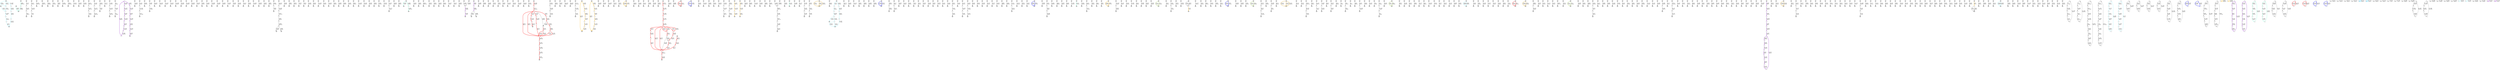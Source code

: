 digraph {
nodesep = 0.5;
node [shape = circle, label = "", height = 0.3];
"0" [style = "filled", fillcolor = "grey"];
"1" [style = "filled", fillcolor = "grey"];
"2" [style = "filled", fillcolor = "grey"];
"3" [style = "filled", fillcolor = "grey"];
"4" [style = "filled", fillcolor = "grey"];
"5" [style = "filled", fillcolor = "grey"];
"6" [style = "filled", fillcolor = "grey"];
"7" [style = "filled", fillcolor = "grey"];
"8" [style = "filled", fillcolor = "grey"];
"9" [style = "filled", fillcolor = "grey"];
"10" [style = "filled", fillcolor = "grey"];
"11" [style = "filled", fillcolor = "grey"];
"12" [style = "filled", fillcolor = "grey"];
"13" [style = "filled", fillcolor = "grey"];
"14" [style = "filled", fillcolor = "grey"];
"15" [style = "filled", fillcolor = "grey"];
"16" [style = "filled", fillcolor = "grey"];
"17" [style = "filled", fillcolor = "grey"];
"18" [style = "filled", fillcolor = "grey"];
"19" [style = "filled", fillcolor = "grey"];
"20" [style = "filled", fillcolor = "grey"];
"21" [style = "filled", fillcolor = "grey"];
"22" [style = "filled", fillcolor = "grey"];
"23" [style = "filled", fillcolor = "grey"];
"24" [style = "filled", fillcolor = "grey"];
"25" [style = "filled", fillcolor = "grey"];
"26" [style = "filled", fillcolor = "grey"];
"27" [style = "filled", fillcolor = "grey"];
"28" [style = "filled", fillcolor = "grey"];
"29" [style = "filled", fillcolor = "grey"];
"30" [style = "filled", fillcolor = "grey"];
"31" [style = "filled", fillcolor = "grey"];
"32" [style = "filled", fillcolor = "grey"];
"33" [style = "filled", fillcolor = "grey"];
"34" [style = "filled", fillcolor = "grey"];
"35" [style = "filled", fillcolor = "grey"];
"36" [style = "filled", fillcolor = "grey"];
"37" [style = "filled", fillcolor = "grey"];
"38" [style = "filled", fillcolor = "grey"];
"39" [style = "filled", fillcolor = "grey"];
"40" [style = "filled", fillcolor = "grey"];
"41" [style = "filled", fillcolor = "grey"];
"42" [style = "filled", fillcolor = "grey"];
"43" [style = "filled", fillcolor = "grey"];
"44" [style = "filled", fillcolor = "grey"];
"45" [style = "filled", fillcolor = "grey"];
"46" [style = "filled", fillcolor = "grey"];
"47" [style = "filled", fillcolor = "grey"];
"48" [style = "filled", fillcolor = "grey"];
"49" [style = "filled", fillcolor = "grey"];
"50" [style = "filled", fillcolor = "grey"];
"51" [style = "filled", fillcolor = "grey"];
"52" [style = "filled", fillcolor = "grey"];
"53" [style = "filled", fillcolor = "grey"];
"54" [style = "filled", fillcolor = "grey"];
"55" [style = "filled", fillcolor = "grey"];
"56" [style = "filled", fillcolor = "grey"];
"57" [style = "filled", fillcolor = "grey"];
"58" [style = "filled", fillcolor = "grey"];
"59" [style = "filled", fillcolor = "grey"];
"60" [style = "filled", fillcolor = "grey"];
"61" [style = "filled", fillcolor = "grey"];
"62" [style = "filled", fillcolor = "grey"];
"63" [style = "filled", fillcolor = "grey"];
"64" [style = "filled", fillcolor = "grey"];
"65" [style = "filled", fillcolor = "grey"];
"66" [style = "filled", fillcolor = "grey"];
"67" [style = "filled", fillcolor = "grey"];
"68" [style = "filled", fillcolor = "grey"];
"69" [style = "filled", fillcolor = "grey"];
"70" [style = "filled", fillcolor = "grey"];
"71" [style = "filled", fillcolor = "grey"];
"72" [style = "filled", fillcolor = "grey"];
"73" [style = "filled", fillcolor = "grey"];
"74" [style = "filled", fillcolor = "grey"];
"75" [style = "filled", fillcolor = "grey"];
"76" [style = "filled", fillcolor = "grey"];
"77" [style = "filled", fillcolor = "grey"];
"78" [style = "filled", fillcolor = "grey"];
"79" [style = "filled", fillcolor = "grey"];
"80" [style = "filled", fillcolor = "grey"];
"81" [style = "filled", fillcolor = "grey"];
"82" [style = "filled", fillcolor = "grey"];
"83" [style = "filled", fillcolor = "grey"];
"84" [style = "filled", fillcolor = "grey"];
"85" [style = "filled", fillcolor = "grey"];
"86" [style = "filled", fillcolor = "grey"];
"87" [style = "filled", fillcolor = "grey"];
"88" [style = "filled", fillcolor = "grey"];
"89" [style = "filled", fillcolor = "grey"];
"90" [style = "filled", fillcolor = "grey"];
"91" [style = "filled", fillcolor = "grey"];
"92" [style = "filled", fillcolor = "grey"];
"93" [style = "filled", fillcolor = "grey"];
"94" [style = "filled", fillcolor = "grey"];
"95" [style = "filled", fillcolor = "grey"];
"96" [style = "filled", fillcolor = "grey"];
"97" [style = "filled", fillcolor = "grey"];
"98" [style = "filled", fillcolor = "grey"];
"99" [style = "filled", fillcolor = "grey"];
"100" [style = "filled", fillcolor = "grey"];
"101" [style = "filled", fillcolor = "grey"];
"102" [style = "filled", fillcolor = "grey"];
"103" [style = "filled", fillcolor = "grey"];
"104" [style = "filled", fillcolor = "grey"];
"105" [style = "filled", fillcolor = "grey"];
"106" [style = "filled", fillcolor = "grey"];
"107" [style = "filled", fillcolor = "grey"];
"108" [style = "filled", fillcolor = "grey"];
"109" [style = "filled", fillcolor = "grey"];
"110" [style = "filled", fillcolor = "grey"];
"111" [style = "filled", fillcolor = "grey"];
"112" [style = "filled", fillcolor = "grey"];
"113" [style = "filled", fillcolor = "grey"];
"114" [style = "filled", fillcolor = "grey"];
"115" [style = "filled", fillcolor = "grey"];
"116" [style = "filled", fillcolor = "grey"];
"117" [style = "filled", fillcolor = "grey"];
"118" [style = "filled", fillcolor = "grey"];
"119" [style = "filled", fillcolor = "grey"];
"120" [style = "filled", fillcolor = "grey"];
"121" [style = "filled", fillcolor = "grey"];
"122" [style = "filled", fillcolor = "grey"];
"123" [style = "filled", fillcolor = "grey"];
"124" [style = "filled", fillcolor = "grey"];
"125" [style = "filled", fillcolor = "grey"];
"126" [style = "filled", fillcolor = "grey"];
"127" [style = "filled", fillcolor = "grey"];
"128" [style = "filled", fillcolor = "grey"];
"129" [style = "filled", fillcolor = "grey"];
"130" [style = "filled", fillcolor = "grey"];
"131" [style = "filled", fillcolor = "grey"];
"132" [style = "filled", fillcolor = "grey"];
"133" [style = "filled", fillcolor = "grey"];
"134" [style = "filled", fillcolor = "grey"];
"135" [style = "filled", fillcolor = "grey"];
"136" [style = "filled", fillcolor = "grey"];
"137" [style = "filled", fillcolor = "grey"];
"138" [style = "filled", fillcolor = "grey"];
"139" [style = "filled", fillcolor = "grey"];
"140" [style = "filled", fillcolor = "grey"];
"141" [style = "filled", fillcolor = "grey"];
"142" [style = "filled", fillcolor = "grey"];
"143" [style = "filled", fillcolor = "grey"];
"144" [style = "filled", fillcolor = "grey"];
"145" [style = "filled", fillcolor = "grey"];
"146" [style = "filled", fillcolor = "grey"];
"147" [style = "filled", fillcolor = "grey"];
"148" [style = "filled", fillcolor = "grey"];
"149" [style = "filled", fillcolor = "grey"];
"150" [style = "filled", fillcolor = "grey"];
"151" [style = "filled", fillcolor = "grey"];
"152" [style = "filled", fillcolor = "grey"];
"153" [style = "filled", fillcolor = "grey"];
"154" [style = "filled", fillcolor = "grey"];
"155" [style = "filled", fillcolor = "grey"];
"156" [style = "filled", fillcolor = "grey"];
"157" [style = "filled", fillcolor = "grey"];
"158" [style = "filled", fillcolor = "grey"];
"159" [style = "filled", fillcolor = "grey"];
"160" [style = "filled", fillcolor = "grey"];
"161" [style = "filled", fillcolor = "grey"];
"162" [style = "filled", fillcolor = "grey"];
"163" [style = "filled", fillcolor = "grey"];
"164" [style = "filled", fillcolor = "grey"];
"165" [style = "filled", fillcolor = "grey"];
"166" [style = "filled", fillcolor = "grey"];
"167" [style = "filled", fillcolor = "grey"];
"168" [style = "filled", fillcolor = "grey"];
"169" [style = "filled", fillcolor = "grey"];
"170" [style = "filled", fillcolor = "grey"];
"171" [style = "filled", fillcolor = "grey"];
"172" [style = "filled", fillcolor = "grey"];
"173" [style = "filled", fillcolor = "grey"];
"174" [style = "filled", fillcolor = "grey"];
"175" [style = "filled", fillcolor = "grey"];
"176" [style = "filled", fillcolor = "grey"];
"177" [style = "filled", fillcolor = "grey"];
"178" [style = "filled", fillcolor = "grey"];
"179" [style = "filled", fillcolor = "grey"];
"180" [style = "filled", fillcolor = "grey"];
"181" [style = "filled", fillcolor = "grey"];
"182" [style = "filled", fillcolor = "grey"];
"183" [style = "filled", fillcolor = "grey"];
"184" [style = "filled", fillcolor = "grey"];
"185" [style = "filled", fillcolor = "grey"];
"186" [style = "filled", fillcolor = "grey"];
"187" [style = "filled", fillcolor = "grey"];
"188" [style = "filled", fillcolor = "grey"];
"189" [style = "filled", fillcolor = "grey"];
"190" [style = "filled", fillcolor = "grey"];
"191" [style = "filled", fillcolor = "grey"];
"192" [style = "filled", fillcolor = "grey"];
"193" [style = "filled", fillcolor = "grey"];
"194" [style = "filled", fillcolor = "grey"];
"195" [style = "filled", fillcolor = "grey"];
"196" [style = "filled", fillcolor = "grey"];
"197" [style = "filled", fillcolor = "grey"];
"198" [style = "filled", fillcolor = "grey"];
"199" [style = "filled", fillcolor = "grey"];
"200" [style = "filled", fillcolor = "grey"];
"201" [style = "filled", fillcolor = "grey"];
"202" [style = "filled", fillcolor = "grey"];
"203" [style = "filled", fillcolor = "grey"];
"204" [style = "filled", fillcolor = "grey"];
"205" [style = "filled", fillcolor = "grey"];
"206" [style = "filled", fillcolor = "grey"];
"207" [style = "filled", fillcolor = "grey"];
"208" [style = "filled", fillcolor = "grey"];
"209" [style = "filled", fillcolor = "grey"];
"210" [style = "filled", fillcolor = "grey"];
"211" [style = "filled", fillcolor = "grey"];
"212" [style = "filled", fillcolor = "grey"];
"213" [style = "filled", fillcolor = "grey"];
"214" [style = "filled", fillcolor = "grey"];
"215" [style = "filled", fillcolor = "grey"];
"216" [style = "filled", fillcolor = "grey"];
"217" [style = "filled", fillcolor = "grey"];
"218" [style = "filled", fillcolor = "grey"];
"219" [style = "filled", fillcolor = "grey"];
"220" [style = "filled", fillcolor = "grey"];
"221" [style = "filled", fillcolor = "grey"];
"222" [style = "filled", fillcolor = "grey"];
"223" [style = "filled", fillcolor = "grey"];
"224" [style = "filled", fillcolor = "grey"];
"225" [style = "filled", fillcolor = "grey"];
"226" [style = "filled", fillcolor = "grey"];
"227" [style = "filled", fillcolor = "grey"];
"228" [style = "filled", fillcolor = "grey"];
"229" [style = "filled", fillcolor = "grey"];
"230" [style = "filled", fillcolor = "grey"];
"231" [style = "filled", fillcolor = "grey"];
"232" [style = "filled", fillcolor = "grey"];
"233" [style = "filled", fillcolor = "grey"];
"234" [style = "filled", fillcolor = "grey"];
"235" [style = "filled", fillcolor = "grey"];
"236" [style = "filled", fillcolor = "grey"];
"237" [style = "filled", fillcolor = "grey"];
"238" [style = "filled", fillcolor = "grey"];
"239" [style = "filled", fillcolor = "grey"];
"240" [style = "filled", fillcolor = "grey"];
"241" [style = "filled", fillcolor = "grey"];
"242" [style = "filled", fillcolor = "grey"];
"243" [style = "filled", fillcolor = "grey"];
"244" [style = "filled", fillcolor = "grey"];
"245" [style = "filled", fillcolor = "grey"];
"246" [style = "filled", fillcolor = "grey"];
"247" [style = "filled", fillcolor = "grey"];
"248" [style = "filled", fillcolor = "grey"];
"249" [style = "filled", fillcolor = "grey"];
"250" [style = "filled", fillcolor = "grey"];
"251" [style = "filled", fillcolor = "grey"];
"252" [style = "filled", fillcolor = "grey"];
"253" [style = "filled", fillcolor = "grey"];
"254" [style = "filled", fillcolor = "grey"];
"255" [style = "filled", fillcolor = "grey"];
"256" [style = "filled", fillcolor = "grey"];
"257" [style = "filled", fillcolor = "grey"];
"258" [style = "filled", fillcolor = "grey"];
"259" [style = "filled", fillcolor = "grey"];
"260" [style = "filled", fillcolor = "grey"];
"261" [style = "filled", fillcolor = "grey"];
"262" [style = "filled", fillcolor = "grey"];
"263" [style = "filled", fillcolor = "grey"];
"264" [style = "filled", fillcolor = "grey"];
"265" [style = "filled", fillcolor = "grey"];
"266" [style = "filled", fillcolor = "grey"];
"267" [style = "filled", fillcolor = "grey"];
"268" [style = "filled", fillcolor = "grey"];
"269" [style = "filled", fillcolor = "grey"];
"270" [style = "filled", fillcolor = "grey"];
"271" [style = "filled", fillcolor = "grey"];
"272" [style = "filled", fillcolor = "grey"];
"273" [style = "filled", fillcolor = "grey"];
"274" [style = "filled", fillcolor = "grey"];
"275" [style = "filled", fillcolor = "grey"];
"276" [style = "filled", fillcolor = "grey"];
"277" [style = "filled", fillcolor = "grey"];
"278" [style = "filled", fillcolor = "grey"];
"279" [style = "filled", fillcolor = "grey"];
"280" [style = "filled", fillcolor = "grey"];
"281" [style = "filled", fillcolor = "grey"];
"282" [style = "filled", fillcolor = "grey"];
"283" [style = "filled", fillcolor = "grey"];
"284" [style = "filled", fillcolor = "grey"];
"285" [style = "filled", fillcolor = "grey"];
"286" [style = "filled", fillcolor = "grey"];
"287" [style = "filled", fillcolor = "grey"];
"288" [style = "filled", fillcolor = "grey"];
"289" [style = "filled", fillcolor = "grey"];
"290" [style = "filled", fillcolor = "grey"];
"291" [style = "filled", fillcolor = "grey"];
"292" [style = "filled", fillcolor = "grey"];
"293" [style = "filled", fillcolor = "grey"];
"294" [style = "filled", fillcolor = "grey"];
"295" [style = "filled", fillcolor = "grey"];
"296" [style = "filled", fillcolor = "grey"];
"297" [style = "filled", fillcolor = "grey"];
"298" [style = "filled", fillcolor = "grey"];
"299" [style = "filled", fillcolor = "grey"];
"300" [style = "filled", fillcolor = "grey"];
"301" [style = "filled", fillcolor = "grey"];
"302" [style = "filled", fillcolor = "grey"];
"303" [style = "filled", fillcolor = "grey"];
"304" [style = "filled", fillcolor = "grey"];
"305" [style = "filled", fillcolor = "grey"];
"306" [style = "filled", fillcolor = "grey"];
"307" [style = "filled", fillcolor = "grey"];
"308" [style = "filled", fillcolor = "grey"];
"309" [style = "filled", fillcolor = "grey"];
"310" [style = "filled", fillcolor = "grey"];
"311" [style = "filled", fillcolor = "grey"];
"312" [style = "filled", fillcolor = "grey"];
"313" [style = "filled", fillcolor = "grey"];
"314" [style = "filled", fillcolor = "grey"];
"315" [style = "filled", fillcolor = "grey"];
"316" [style = "filled", fillcolor = "grey"];
"317" [style = "filled", fillcolor = "grey"];
"318" [style = "filled", fillcolor = "grey"];
"319" [style = "filled", fillcolor = "grey"];
"320" [style = "filled", fillcolor = "grey"];
"321" [style = "filled", fillcolor = "grey"];
"322" [style = "filled", fillcolor = "grey"];
"323" [style = "filled", fillcolor = "grey"];
"324" [style = "filled", fillcolor = "grey"];
"325" [style = "filled", fillcolor = "grey"];
"326" [style = "filled", fillcolor = "grey"];
"327" [style = "filled", fillcolor = "grey"];
"328" [style = "filled", fillcolor = "grey"];
"329" [style = "filled", fillcolor = "grey"];
"330" [style = "filled", fillcolor = "grey"];
"331" [style = "filled", fillcolor = "grey"];
"332" [style = "filled", fillcolor = "grey"];
"333" [style = "filled", fillcolor = "grey"];
"334" [style = "filled", fillcolor = "grey"];
"335" [style = "filled", fillcolor = "grey"];
"336" [style = "filled", fillcolor = "grey"];
"337" [style = "filled", fillcolor = "grey"];
"338" [style = "filled", fillcolor = "grey"];
"339" [style = "filled", fillcolor = "grey"];
"340" [style = "filled", fillcolor = "grey"];
"341" [style = "filled", fillcolor = "grey"];
"342" [style = "filled", fillcolor = "grey"];
"343" [style = "filled", fillcolor = "grey"];
"344" [style = "filled", fillcolor = "grey"];
"345" [style = "filled", fillcolor = "grey"];
"346" [style = "filled", fillcolor = "grey"];
"347" [style = "filled", fillcolor = "grey"];
"348" [style = "filled", fillcolor = "grey"];
"349" [style = "filled", fillcolor = "grey"];
"350" [style = "filled", fillcolor = "grey"];
"351" [style = "filled", fillcolor = "grey"];
"352" [style = "filled", fillcolor = "grey"];
"353" [style = "filled", fillcolor = "grey"];
"354" [style = "filled", fillcolor = "grey"];
"355" [style = "filled", fillcolor = "grey"];
"356" [style = "filled", fillcolor = "grey"];
"357" [style = "filled", fillcolor = "grey"];
"358" [style = "filled", fillcolor = "grey"];
"359" [style = "filled", fillcolor = "grey"];
"360" [style = "filled", fillcolor = "grey"];
"361" [style = "filled", fillcolor = "grey"];
"362" [style = "filled", fillcolor = "grey"];
"363" [style = "filled", fillcolor = "grey"];
"364" [style = "filled", fillcolor = "grey"];
"365" [style = "filled", fillcolor = "grey"];
"366" [style = "filled", fillcolor = "grey"];
"367" [style = "filled", fillcolor = "grey"];
"368" [style = "filled", fillcolor = "grey"];
"369" [style = "filled", fillcolor = "grey"];
"370" [style = "filled", fillcolor = "grey"];
"371" [style = "filled", fillcolor = "grey"];
"372" [style = "filled", fillcolor = "grey"];
"373" [style = "filled", fillcolor = "grey"];
"374" [style = "filled", fillcolor = "grey"];
"375" [style = "filled", fillcolor = "grey"];
"376" [style = "filled", fillcolor = "grey"];
"377" [style = "filled", fillcolor = "grey"];
"378" [style = "filled", fillcolor = "grey"];
"379" [style = "filled", fillcolor = "grey"];
"380" [style = "filled", fillcolor = "grey"];
"381" [style = "filled", fillcolor = "grey"];
"382" [style = "filled", fillcolor = "grey"];
"383" [style = "filled", fillcolor = "grey"];
"384" [style = "filled", fillcolor = "grey"];
"385" [style = "filled", fillcolor = "grey"];
"386" [style = "filled", fillcolor = "grey"];
"387" [style = "filled", fillcolor = "grey"];
"388" [style = "filled", fillcolor = "grey"];
"389" [style = "filled", fillcolor = "grey"];
"390" [style = "filled", fillcolor = "grey"];
"391" [style = "filled", fillcolor = "grey"];
"392" [style = "filled", fillcolor = "grey"];
"393" [style = "filled", fillcolor = "grey"];
"394" [style = "filled", fillcolor = "grey"];
"395" [style = "filled", fillcolor = "grey"];
"396" [style = "filled", fillcolor = "grey"];
"397" [style = "filled", fillcolor = "grey"];
"398" [style = "filled", fillcolor = "grey"];
"399" [style = "filled", fillcolor = "grey"];
"400" [style = "filled", fillcolor = "grey"];
"401" [style = "filled", fillcolor = "grey"];
"402" [style = "filled", fillcolor = "grey"];
"403" [style = "filled", fillcolor = "grey"];
"404" [style = "filled", fillcolor = "grey"];
"405" [style = "filled", fillcolor = "grey"];
"406" [style = "filled", fillcolor = "grey"];
"407" [style = "filled", fillcolor = "grey"];
"408" [style = "filled", fillcolor = "grey"];
"409" [style = "filled", fillcolor = "grey"];
"410" [style = "filled", fillcolor = "grey"];
"411" [style = "filled", fillcolor = "grey"];
"412" [style = "filled", fillcolor = "grey"];
"413" [style = "filled", fillcolor = "grey"];
"414" [style = "filled", fillcolor = "grey"];
"415" [style = "filled", fillcolor = "grey"];
"416" [style = "filled", fillcolor = "grey"];
"417" [style = "filled", fillcolor = "grey"];
"418" [style = "filled", fillcolor = "grey"];
"419" [style = "filled", fillcolor = "grey"];
"420" [style = "filled", fillcolor = "grey"];
"421" [style = "filled", fillcolor = "grey"];
"422" [style = "filled", fillcolor = "grey"];
"423" [style = "filled", fillcolor = "grey"];
"424" [style = "filled", fillcolor = "grey"];
"425" [style = "filled", fillcolor = "grey"];
"426" [style = "filled", fillcolor = "grey"];
"427" [style = "filled", fillcolor = "grey"];
"428" [style = "filled", fillcolor = "grey"];
"429" [style = "filled", fillcolor = "grey"];
"430" [style = "filled", fillcolor = "grey"];
"431" [style = "filled", fillcolor = "grey"];
"432" [style = "filled", fillcolor = "grey"];
"433" [style = "filled", fillcolor = "grey"];
"434" [style = "filled", fillcolor = "grey"];
"435" [style = "filled", fillcolor = "grey"];
"436" [style = "filled", fillcolor = "grey"];
"437" [style = "filled", fillcolor = "grey"];
"438" [style = "filled", fillcolor = "grey"];
"439" [style = "filled", fillcolor = "grey"];
"440" [style = "filled", fillcolor = "grey"];
"441" [style = "filled", fillcolor = "grey"];
"442" [style = "filled", fillcolor = "grey"];
"443" [style = "filled", fillcolor = "grey"];
"444" [style = "filled", fillcolor = "grey"];
"445" [style = "filled", fillcolor = "grey"];
"446" [style = "filled", fillcolor = "grey"];
"447" [style = "filled", fillcolor = "grey"];
"448" [style = "filled", fillcolor = "grey"];
"449" [style = "filled", fillcolor = "grey"];
"450" [style = "filled", fillcolor = "grey"];
"451" [style = "filled", fillcolor = "grey"];
"452" [style = "filled", fillcolor = "grey"];
"453" [style = "filled", fillcolor = "grey"];
"454" [style = "filled", fillcolor = "grey"];
"455" [style = "filled", fillcolor = "grey"];
"456" [style = "filled", fillcolor = "grey"];
"457" [style = "filled", fillcolor = "grey"];
"458" [style = "filled", fillcolor = "grey"];
"459" [style = "filled", fillcolor = "grey"];
"460" [style = "filled", fillcolor = "grey"];
"461" [style = "filled", fillcolor = "grey"];
"462" [style = "filled", fillcolor = "grey"];
"463" [style = "filled", fillcolor = "grey"];
"464" [style = "filled", fillcolor = "grey"];
"465" [style = "filled", fillcolor = "grey"];
"466" [style = "filled", fillcolor = "grey"];
"467" [style = "filled", fillcolor = "grey"];
"468" [style = "filled", fillcolor = "grey"];
"469" [style = "filled", fillcolor = "grey"];
"470" [style = "filled", fillcolor = "grey"];
"471" [style = "filled", fillcolor = "grey"];
"472" [style = "filled", fillcolor = "grey"];
"473" [style = "filled", fillcolor = "grey"];
"474" [style = "filled", fillcolor = "grey"];
"475" [style = "filled", fillcolor = "grey"];
"476" [style = "filled", fillcolor = "grey"];
"477" [style = "filled", fillcolor = "grey"];
"478" [style = "filled", fillcolor = "grey"];
"479" [style = "filled", fillcolor = "grey"];
"480" [style = "filled", fillcolor = "grey"];
"481" [style = "filled", fillcolor = "grey"];
"482" [style = "filled", fillcolor = "grey"];
"483" [style = "filled", fillcolor = "grey"];
"484" [style = "filled", fillcolor = "grey"];
"485" [style = "filled", fillcolor = "grey"];
"486" [style = "filled", fillcolor = "grey"];
"487" [style = "filled", fillcolor = "grey"];
"488" [style = "filled", fillcolor = "grey"];
"489" [style = "filled", fillcolor = "grey"];
"490" [style = "filled", fillcolor = "grey"];
"491" [style = "filled", fillcolor = "grey"];
"492" [style = "filled", fillcolor = "grey"];
"493" [style = "filled", fillcolor = "grey"];
"494" [style = "filled", fillcolor = "grey"];
"495" [style = "filled", fillcolor = "grey"];
"496" [style = "filled", fillcolor = "grey"];
"497" [style = "filled", fillcolor = "grey"];
"498" [style = "filled", fillcolor = "grey"];
"499" [style = "filled", fillcolor = "grey"];
"500" [style = "filled", fillcolor = "grey"];
"501" [style = "filled", fillcolor = "grey"];
"502" [style = "filled", fillcolor = "grey"];
"503" [style = "filled", fillcolor = "grey"];
"504" [style = "filled", fillcolor = "grey"];
"505" [style = "filled", fillcolor = "grey"];
"506" [style = "filled", fillcolor = "grey"];
"507" [style = "filled", fillcolor = "grey"];
"508" [style = "filled", fillcolor = "grey"];
"509" [style = "filled", fillcolor = "grey"];
"510" [style = "filled", fillcolor = "grey"];
"511" [style = "filled", fillcolor = "grey"];
"512" [style = "filled", fillcolor = "grey"];
"513" [style = "filled", fillcolor = "grey"];
"514" [style = "filled", fillcolor = "grey"];
"515" [style = "filled", fillcolor = "grey"];
"516" [style = "filled", fillcolor = "grey"];
"517" [style = "filled", fillcolor = "grey"];
"518" [style = "filled", fillcolor = "grey"];
"519" [style = "filled", fillcolor = "grey"];
"520" [style = "filled", fillcolor = "grey"];
"521" [style = "filled", fillcolor = "grey"];
"522" [style = "filled", fillcolor = "grey"];
"523" [style = "filled", fillcolor = "grey"];
"524" [style = "filled", fillcolor = "grey"];
"525" [style = "filled", fillcolor = "grey"];
"526" [style = "filled", fillcolor = "grey"];
"527" [style = "filled", fillcolor = "grey"];
"528" [style = "filled", fillcolor = "grey"];
"529" [style = "filled", fillcolor = "grey"];
"530" [style = "filled", fillcolor = "grey"];
"531" [style = "filled", fillcolor = "grey"];
"532" [style = "filled", fillcolor = "grey"];
"533" [style = "filled", fillcolor = "grey"];
"534" [style = "filled", fillcolor = "grey"];
"535" [style = "filled", fillcolor = "grey"];
"536" [style = "filled", fillcolor = "grey"];
"537" [style = "filled", fillcolor = "grey"];
"538" [style = "filled", fillcolor = "grey"];
"539" [style = "filled", fillcolor = "grey"];
"540" [style = "filled", fillcolor = "grey"];
"541" [style = "filled", fillcolor = "grey"];
"542" [style = "filled", fillcolor = "grey"];
"543" [style = "filled", fillcolor = "grey"];
"544" [style = "filled", fillcolor = "grey"];
"545" [style = "filled", fillcolor = "grey"];
"546" [style = "filled", fillcolor = "grey"];
"547" [style = "filled", fillcolor = "grey"];
"548" [style = "filled", fillcolor = "grey"];
"549" [style = "filled", fillcolor = "grey"];
"550" [style = "filled", fillcolor = "grey"];
"551" [style = "filled", fillcolor = "grey"];
"552" [style = "filled", fillcolor = "grey"];
"553" [style = "filled", fillcolor = "grey"];
"554" [style = "filled", fillcolor = "grey"];
"555" [style = "filled", fillcolor = "grey"];
"556" [style = "filled", fillcolor = "grey"];
"557" [style = "filled", fillcolor = "grey"];
"558" [style = "filled", fillcolor = "grey"];
"559" [style = "filled", fillcolor = "grey"];
"560" [style = "filled", fillcolor = "grey"];
"561" [style = "filled", fillcolor = "grey"];
"562" [style = "filled", fillcolor = "grey"];
"563" [style = "filled", fillcolor = "grey"];
"564" [style = "filled", fillcolor = "grey"];
"565" [style = "filled", fillcolor = "grey"];
"566" [style = "filled", fillcolor = "grey"];
"567" [style = "filled", fillcolor = "grey"];
"568" [style = "filled", fillcolor = "grey"];
"569" [style = "filled", fillcolor = "grey"];
"570" [style = "filled", fillcolor = "grey"];
"571" [style = "filled", fillcolor = "grey"];
"572" [style = "filled", fillcolor = "grey"];
"573" [style = "filled", fillcolor = "grey"];
"574" [style = "filled", fillcolor = "grey"];
"575" [style = "filled", fillcolor = "grey"];
"576" [style = "filled", fillcolor = "grey"];
"577" [style = "filled", fillcolor = "grey"];
"578" [style = "filled", fillcolor = "grey"];
"579" [style = "filled", fillcolor = "grey"];
"580" [style = "filled", fillcolor = "grey"];
"581" [style = "filled", fillcolor = "grey"];
"582" [style = "filled", fillcolor = "grey"];
"583" [style = "filled", fillcolor = "grey"];
"584" [style = "filled", fillcolor = "grey"];
"585" [style = "filled", fillcolor = "grey"];
"586" [style = "filled", fillcolor = "grey"];
"587" [style = "filled", fillcolor = "grey"];
"588" [style = "filled", fillcolor = "grey"];
"589" [style = "filled", fillcolor = "grey"];
"590" [style = "filled", fillcolor = "grey"];
"591" [style = "filled", fillcolor = "grey"];
"592" [style = "filled", fillcolor = "grey"];
"593" [style = "filled", fillcolor = "grey"];
"594" [style = "filled", fillcolor = "grey"];
"595" [style = "filled", fillcolor = "grey"];
"596" [style = "filled", fillcolor = "grey"];
"597" [style = "filled", fillcolor = "grey"];
"598" [style = "filled", fillcolor = "grey"];
"599" [style = "filled", fillcolor = "grey"];
"600" [style = "filled", fillcolor = "grey"];
"601" [style = "filled", fillcolor = "grey"];
"602" [style = "filled", fillcolor = "grey"];
"603" [style = "filled", fillcolor = "grey"];
"604" [style = "filled", fillcolor = "grey"];
"605" [style = "filled", fillcolor = "grey"];
"606" [style = "filled", fillcolor = "grey"];
"607" [style = "filled", fillcolor = "grey"];
"608" [style = "filled", fillcolor = "grey"];
"609" [style = "filled", fillcolor = "grey"];
"610" [style = "filled", fillcolor = "grey"];
"611" [style = "filled", fillcolor = "grey"];
"612" [style = "filled", fillcolor = "grey"];
"613" [style = "filled", fillcolor = "grey"];
"614" [style = "filled", fillcolor = "grey"];
"615" [style = "filled", fillcolor = "grey"];
"616" [style = "filled", fillcolor = "grey"];
"617" [style = "filled", fillcolor = "grey"];
"618" [style = "filled", fillcolor = "grey"];
"619" [style = "filled", fillcolor = "grey"];
"620" [style = "filled", fillcolor = "grey"];
"621" [style = "filled", fillcolor = "grey"];
"622" [style = "filled", fillcolor = "grey"];
"623" [style = "filled", fillcolor = "grey"];
"624" [style = "filled", fillcolor = "grey"];
"625" [style = "filled", fillcolor = "grey"];
"626" [style = "filled", fillcolor = "grey"];
"627" [style = "filled", fillcolor = "grey"];
"628" [style = "filled", fillcolor = "grey"];
"629" [style = "filled", fillcolor = "grey"];
"630" [style = "filled", fillcolor = "grey"];
"631" [style = "filled", fillcolor = "grey"];
"632" [style = "filled", fillcolor = "grey"];
"633" [style = "filled", fillcolor = "grey"];
"634" [style = "filled", fillcolor = "grey"];
"635" [style = "filled", fillcolor = "grey"];
"636" [style = "filled", fillcolor = "grey"];
"637" [style = "filled", fillcolor = "grey"];
"638" [style = "filled", fillcolor = "grey"];
"639" [style = "filled", fillcolor = "grey"];
"640" [style = "filled", fillcolor = "grey"];
"641" [style = "filled", fillcolor = "grey"];
"642" [style = "filled", fillcolor = "grey"];
"643" [style = "filled", fillcolor = "grey"];
"644" [style = "filled", fillcolor = "grey"];
"645" [style = "filled", fillcolor = "grey"];
"646" [style = "filled", fillcolor = "grey"];
"647" [style = "filled", fillcolor = "grey"];
"648" [style = "filled", fillcolor = "grey"];
"649" [style = "filled", fillcolor = "grey"];
"650" [style = "filled", fillcolor = "grey"];
"651" [style = "filled", fillcolor = "grey"];
"652" [style = "filled", fillcolor = "grey"];
"653" [style = "filled", fillcolor = "grey"];
"654" [style = "filled", fillcolor = "grey"];
"655" [style = "filled", fillcolor = "grey"];
"656" [style = "filled", fillcolor = "grey"];
"657" [style = "filled", fillcolor = "grey"];
"658" [style = "filled", fillcolor = "grey"];
"659" [style = "filled", fillcolor = "grey"];
"660" [style = "filled", fillcolor = "grey"];
"661" [style = "filled", fillcolor = "grey"];
"662" [style = "filled", fillcolor = "grey"];
"663" [style = "filled", fillcolor = "grey"];
"664" [style = "filled", fillcolor = "grey"];
"665" [style = "filled", fillcolor = "grey"];
"666" [style = "filled", fillcolor = "grey"];
"667" [style = "filled", fillcolor = "grey"];
"668" [style = "filled", fillcolor = "grey"];
"669" [style = "filled", fillcolor = "grey"];
"670" [style = "filled", fillcolor = "grey"];
"671" [style = "filled", fillcolor = "grey"];
"672" [style = "filled", fillcolor = "grey"];
"673" [style = "filled", fillcolor = "grey"];
"674" [style = "filled", fillcolor = "grey"];
"675" [style = "filled", fillcolor = "grey"];
"676" [style = "filled", fillcolor = "grey"];
"677" [style = "filled", fillcolor = "grey"];
"678" [style = "filled", fillcolor = "grey"];
"679" [style = "filled", fillcolor = "grey"];
"680" [style = "filled", fillcolor = "grey"];
"681" [style = "filled", fillcolor = "grey"];
"682" [style = "filled", fillcolor = "grey"];
"683" [style = "filled", fillcolor = "grey"];
"684" [style = "filled", fillcolor = "grey"];
"685" [style = "filled", fillcolor = "grey"];
"686" [style = "filled", fillcolor = "grey"];
"687" [style = "filled", fillcolor = "grey"];
"688" [style = "filled", fillcolor = "grey"];
"689" [style = "filled", fillcolor = "grey"];
"690" [style = "filled", fillcolor = "grey"];
"691" [style = "filled", fillcolor = "grey"];
"692" [style = "filled", fillcolor = "grey"];
"693" [style = "filled", fillcolor = "grey"];
"694" [style = "filled", fillcolor = "grey"];
"695" [style = "filled", fillcolor = "grey"];
"696" [style = "filled", fillcolor = "grey"];
"697" [style = "filled", fillcolor = "grey"];
"698" [style = "filled", fillcolor = "grey"];
"699" [style = "filled", fillcolor = "grey"];
"700" [style = "filled", fillcolor = "grey"];
"701" [style = "filled", fillcolor = "grey"];
"702" [style = "filled", fillcolor = "grey"];
"703" [style = "filled", fillcolor = "grey"];
"704" [style = "filled", fillcolor = "grey"];
"705" [style = "filled", fillcolor = "grey"];
"706" [style = "filled", fillcolor = "grey"];
"707" [style = "filled", fillcolor = "grey"];
"708" [style = "filled", fillcolor = "grey"];
"709" [style = "filled", fillcolor = "grey"];
"710" [style = "filled", fillcolor = "grey"];
"711" [style = "filled", fillcolor = "grey"];
"712" [style = "filled", fillcolor = "grey"];
"713" [style = "filled", fillcolor = "grey"];
"714" [style = "filled", fillcolor = "grey"];
"715" [style = "filled", fillcolor = "grey"];
"716" [style = "filled", fillcolor = "grey"];
"717" [style = "filled", fillcolor = "grey"];
"718" [style = "filled", fillcolor = "grey"];
"719" [style = "filled", fillcolor = "grey"];
"720" [style = "filled", fillcolor = "grey"];
"721" [style = "filled", fillcolor = "grey"];
"722" [style = "filled", fillcolor = "grey"];
"723" [style = "filled", fillcolor = "grey"];
"724" [style = "filled", fillcolor = "grey"];
"725" [style = "filled", fillcolor = "grey"];
"726" [style = "filled", fillcolor = "grey"];
"727" [style = "filled", fillcolor = "grey"];
"728" [style = "filled", fillcolor = "grey"];
"729" [style = "filled", fillcolor = "grey"];
"730" [style = "filled", fillcolor = "grey"];
"731" [style = "filled", fillcolor = "grey"];
"732" [style = "filled", fillcolor = "grey"];
"733" [style = "filled", fillcolor = "grey"];
"734" [style = "filled", fillcolor = "grey"];
"735" [style = "filled", fillcolor = "grey"];
"736" [style = "filled", fillcolor = "grey"];
"737" [style = "filled", fillcolor = "grey"];
"738" [style = "filled", fillcolor = "grey"];
"739" [style = "filled", fillcolor = "grey"];
"740" [style = "filled", fillcolor = "grey"];
"741" [style = "filled", fillcolor = "grey"];
"742" [style = "filled", fillcolor = "grey"];
"743" [style = "filled", fillcolor = "grey"];
"744" [style = "filled", fillcolor = "grey"];
"745" [style = "filled", fillcolor = "grey"];
"746" [style = "filled", fillcolor = "grey"];
"747" [style = "filled", fillcolor = "grey"];
"748" [style = "filled", fillcolor = "grey"];
"749" [style = "filled", fillcolor = "grey"];
"750" [style = "filled", fillcolor = "grey"];
"751" [style = "filled", fillcolor = "grey"];
"752" [style = "filled", fillcolor = "grey"];
"753" [style = "filled", fillcolor = "grey"];
"754" [style = "filled", fillcolor = "grey"];
"755" [style = "filled", fillcolor = "grey"];
"756" [style = "filled", fillcolor = "grey"];
"757" [style = "filled", fillcolor = "grey"];
"758" [style = "filled", fillcolor = "grey"];
"759" [style = "filled", fillcolor = "grey"];
"760" [style = "filled", fillcolor = "grey"];
"761" [style = "filled", fillcolor = "grey"];
"762" [style = "filled", fillcolor = "grey"];
"763" [style = "filled", fillcolor = "grey"];
"764" [style = "filled", fillcolor = "grey"];
"765" [style = "filled", fillcolor = "grey"];
"766" [style = "filled", fillcolor = "grey"];
"767" [style = "filled", fillcolor = "grey"];
"365" -> "453" [label = "id 1\l5k 3x", color = "black"] ;
"388" -> "360" [label = "id -1\l5k 3x", color = "black"] ;
"456" -> "768" [label = "id 5\l10k 6x", color = "black"] ;
"769" -> "374" [label = "id -5\l10k 6x", color = "black"] ;
"770" -> "771" [label = "id 7\l1.7k 8x", color = "black"] ;
"772" -> "773" [label = "id -7\l1.7k 8x", color = "black"] ;
"774" -> "19" [label = "id 9\l1.9k 6x", color = "black"] ;
"589" -> "775" [label = "id -9\l1.9k 6x", color = "black"] ;
"776" -> "777" [label = "id 10\l2.8k 7x", color = "black"] ;
"778" -> "779" [label = "id -10\l2.8k 7x", color = "black"] ;
"777" -> "780" [label = "id 11\l18k 13x", color = "black"] ;
"781" -> "778" [label = "id -11\l18k 13x", color = "black"] ;
"440" -> "508" [label = "id 12\l1.0k 3x", color = "darkolivegreen3" , penwidth = 3] ;
"361" -> "303" [label = "id -12\l1.0k 3x", color = "darkolivegreen3" , penwidth = 3] ;
"440" -> "508" [label = "id 13\l1.4k 5x", color = "darkolivegreen3" , penwidth = 3] ;
"361" -> "303" [label = "id -13\l1.4k 5x", color = "darkolivegreen3" , penwidth = 3] ;
"782" -> "439" [label = "id 16\l7k 1x", color = "black"] ;
"352" -> "783" [label = "id -16\l7k 1x", color = "black"] ;
"784" -> "2" [label = "id 20\l2.9k 2x", color = "black"] ;
"3" -> "785" [label = "id -20\l2.9k 2x", color = "black"] ;
"786" -> "787" [label = "id 22\l4.9k 18x", color = "black"] ;
"788" -> "789" [label = "id -22\l4.9k 18x", color = "black"] ;
"787" -> "790" [label = "id 24\l0.7k 19x", color = "black"] ;
"791" -> "788" [label = "id -24\l0.7k 19x", color = "black"] ;
"501" -> "422" [label = "id 30\l1.8k 8x", color = "red" , penwidth = 3] ;
"447" -> "180" [label = "id -30\l1.8k 8x", color = "red" , penwidth = 3] ;
"501" -> "422" [label = "id 31\l2.9k 2x", color = "red" , penwidth = 3] ;
"447" -> "180" [label = "id -31\l2.9k 2x", color = "red" , penwidth = 3] ;
"792" -> "793" [label = "id 32\l2.6k 8x", color = "black"] ;
"794" -> "795" [label = "id -32\l2.6k 8x", color = "black"] ;
"377" -> "433" [label = "id 33\l1.6k 2x", color = "darkolivegreen3" , penwidth = 3] ;
"334" -> "356" [label = "id -33\l1.6k 2x", color = "darkolivegreen3" , penwidth = 3] ;
"377" -> "433" [label = "id 34\l2.8k 8x", color = "darkolivegreen3" , penwidth = 3] ;
"334" -> "356" [label = "id -34\l2.8k 8x", color = "darkolivegreen3" , penwidth = 3] ;
"796" -> "797" [label = "id 35\l1.4k 9x", color = "black"] ;
"798" -> "799" [label = "id -35\l1.4k 9x", color = "black"] ;
"394" -> "373" [label = "id 45\l11k 6x", color = "black"] ;
"420" -> "445" [label = "id -45\l11k 6x", color = "black"] ;
"287" -> "355" [label = "id 48\l24k 3x", color = "black"] ;
"431" -> "297" [label = "id -48\l24k 3x", color = "black"] ;
"467" -> "387" [label = "id 52\l36k 5x", color = "black"] ;
"358" -> "359" [label = "id -52\l36k 5x", color = "black"] ;
"800" -> "338" [label = "id 58\l42k 7x", color = "black"] ;
"681" -> "801" [label = "id -58\l42k 7x", color = "black"] ;
"740" -> "802" [label = "id 61\l5k 7x", color = "darkgoldenrod1" , penwidth = 3] ;
"803" -> "309" [label = "id -61\l5k 7x", color = "darkgoldenrod1" , penwidth = 3] ;
"802" -> "689" [label = "id 62\l3.7k 3x", color = "black"] ;
"690" -> "803" [label = "id -62\l3.7k 3x", color = "black"] ;
"802" -> "689" [label = "id 63\l8k 3x", color = "black"] ;
"690" -> "803" [label = "id -63\l8k 3x", color = "black"] ;
"405" -> "502" [label = "id 66\l4.4k 5x", color = "black"] ;
"401" -> "325" [label = "id -66\l4.4k 5x", color = "black"] ;
"315" -> "312" [label = "id 69\l3.8k 3x", color = "black"] ;
"337" -> "505" [label = "id -69\l3.8k 3x", color = "black"] ;
"317" -> "465" [label = "id 70\l84k 5x", color = "black"] ;
"466" -> "452" [label = "id -70\l84k 5x", color = "black"] ;
"804" -> "805" [label = "id 72\l2.9k 2x", color = "cadetblue1" , penwidth = 3] ;
"806" -> "807" [label = "id -72\l2.9k 2x", color = "cadetblue1" , penwidth = 3] ;
"807" -> "245" [label = "id 73\l8k 1x", color = "cadetblue1" , penwidth = 3] ;
"306" -> "804" [label = "id -73\l8k 1x", color = "cadetblue1" , penwidth = 3] ;
"345" -> "395" [label = "id 78\l38k 3x", color = "black"] ;
"506" -> "339" [label = "id -78\l38k 3x", color = "black"] ;
"407" -> "808" [label = "id 82\l2.5k 1x", color = "black"] ;
"809" -> "330" [label = "id -82\l2.5k 1x", color = "black"] ;
"808" -> "362" [label = "id 83\l2.4k 6x", color = "black"] ;
"305" -> "809" [label = "id -83\l2.4k 6x", color = "black"] ;
"290" -> "288" [label = "id 94\l9k 3x", color = "black"] ;
"349" -> "633" [label = "id -94\l9k 3x", color = "black"] ;
"367" -> "430" [label = "id 99\l40k 5x", color = "black"] ;
"476" -> "481" [label = "id -99\l40k 5x", color = "black"] ;
"450" -> "810" [label = "id 104\l4.5k 3x", color = "black"] ;
"811" -> "603" [label = "id -104\l4.5k 3x", color = "black"] ;
"810" -> "812" [label = "id 105\l5k 7x", color = "black"] ;
"813" -> "811" [label = "id -105\l5k 7x", color = "black"] ;
"812" -> "496" [label = "id 107\l25k 5x", color = "black"] ;
"585" -> "813" [label = "id -107\l25k 5x", color = "black"] ;
"710" -> "738" [label = "id 116\l14k 3x", color = "black"] ;
"739" -> "742" [label = "id -116\l14k 3x", color = "black"] ;
"458" -> "814" [label = "id 117\l6k 4x", color = "black"] ;
"815" -> "346" [label = "id -117\l6k 4x", color = "black"] ;
"814" -> "229" [label = "id 118\l2.8k 7x", color = "black"] ;
"421" -> "815" [label = "id -118\l2.8k 7x", color = "black"] ;
"279" -> "457" [label = "id 122\l2.5k 5x", color = "aquamarine1" , penwidth = 3] ;
"461" -> "203" [label = "id -122\l2.5k 5x", color = "aquamarine1" , penwidth = 3] ;
"816" -> "817" [label = "id 127\l0.6k 3x", color = "cadetblue1" , penwidth = 3] ;
"818" -> "819" [label = "id -127\l0.6k 3x", color = "cadetblue1" , penwidth = 3] ;
"820" -> "821" [label = "id 128\l0.7k 2x", color = "cadetblue1" , penwidth = 3] ;
"822" -> "823" [label = "id -128\l0.7k 2x", color = "cadetblue1" , penwidth = 3] ;
"823" -> "818" [label = "id 129\l7k 1x", color = "cadetblue1" , penwidth = 3] ;
"817" -> "820" [label = "id -129\l7k 1x", color = "cadetblue1" , penwidth = 3] ;
"824" -> "825" [label = "id 131\l4.9k 4x", color = "black"] ;
"826" -> "827" [label = "id -131\l4.9k 4x", color = "black"] ;
"675" -> "474" [label = "id 143\l6k 3x", color = "black"] ;
"478" -> "294" [label = "id -143\l6k 3x", color = "black"] ;
"828" -> "357" [label = "id 148\l5k 3x", color = "black"] ;
"101" -> "829" [label = "id -148\l5k 3x", color = "black"] ;
"411" -> "237" [label = "id 151\l41k 3x", color = "black"] ;
"341" -> "487" [label = "id -151\l41k 3x", color = "black"] ;
"485" -> "382" [label = "id 153\l15k 3x", color = "black"] ;
"491" -> "370" [label = "id -153\l15k 3x", color = "black"] ;
"468" -> "427" [label = "id 155\l21k 3x", color = "black"] ;
"494" -> "495" [label = "id -155\l21k 3x", color = "black"] ;
"344" -> "830" [label = "id 165\l2.6k 15x", color = "black"] ;
"831" -> "351" [label = "id -165\l2.6k 15x", color = "black"] ;
"832" -> "202" [label = "id 167\l6k 11x", color = "black"] ;
"250" -> "833" [label = "id -167\l6k 11x", color = "black"] ;
"834" -> "613" [label = "id 168\l1.2k 5x", color = "black"] ;
"18" -> "835" [label = "id -168\l1.2k 5x", color = "black"] ;
"836" -> "573" [label = "id 169\l1.3k 3x", color = "black"] ;
"187" -> "837" [label = "id -169\l1.3k 3x", color = "black"] ;
"512" -> "391" [label = "id 173\l5k 3x", color = "black"] ;
"385" -> "514" [label = "id -173\l5k 3x", color = "black"] ;
"343" -> "393" [label = "id 174\l15k 4x", color = "black"] ;
"434" -> "428" [label = "id -174\l15k 4x", color = "black"] ;
"516" -> "517" [label = "id 175\l5k 4x", color = "black"] ;
"205" -> "238" [label = "id -175\l5k 4x", color = "black"] ;
"698" -> "838" [label = "id 176\l4.3k 7x", color = "black"] ;
"839" -> "519" [label = "id -176\l4.3k 7x", color = "black"] ;
"624" -> "701" [label = "id 177\l11k 3x", color = "black"] ;
"490" -> "17" [label = "id -177\l11k 3x", color = "black"] ;
"838" -> "840" [label = "id 178\l9k 9x", color = "black"] ;
"841" -> "839" [label = "id -178\l9k 9x", color = "black"] ;
"503" -> "402" [label = "id 181\l8k 5x", color = "black"] ;
"521" -> "522" [label = "id -181\l8k 5x", color = "black"] ;
"328" -> "842" [label = "id 183\l6k 16x", color = "black"] ;
"843" -> "348" [label = "id -183\l6k 16x", color = "black"] ;
"842" -> "16" [label = "id 185\l7k 6x", color = "black"] ;
"630" -> "843" [label = "id -185\l7k 6x", color = "black"] ;
"473" -> "477" [label = "id 190\l2.7k 3x", color = "black"] ;
"482" -> "296" [label = "id -190\l2.7k 3x", color = "black"] ;
"844" -> "845" [label = "id 204\l2.2k 4x", color = "black"] ;
"846" -> "847" [label = "id -204\l2.2k 4x", color = "black"] ;
"333" -> "320" [label = "id 206\l1.0k 2x", color = "blue" , penwidth = 3] ;
"227" -> "298" [label = "id -206\l1.0k 2x", color = "blue" , penwidth = 3] ;
"333" -> "320" [label = "id 207\l1.2k 5x", color = "blue" , penwidth = 3] ;
"227" -> "298" [label = "id -207\l1.2k 5x", color = "blue" , penwidth = 3] ;
"284" -> "848" [label = "id 210\l4.8k 3x", color = "black"] ;
"849" -> "372" [label = "id -210\l4.8k 3x", color = "black"] ;
"848" -> "283" [label = "id 211\l2.1k 5x", color = "black"] ;
"264" -> "849" [label = "id -211\l2.1k 5x", color = "black"] ;
"282" -> "850" [label = "id 215\l4.8k 16x", color = "black"] ;
"851" -> "281" [label = "id -215\l4.8k 16x", color = "black"] ;
"852" -> "285" [label = "id 217\l4.1k 16x", color = "black"] ;
"154" -> "853" [label = "id -217\l4.1k 16x", color = "black"] ;
"854" -> "14" [label = "id 218\l11k 6x", color = "black"] ;
"15" -> "855" [label = "id -218\l11k 6x", color = "black"] ;
"856" -> "626" [label = "id 219\l12k 4x", color = "black"] ;
"22" -> "857" [label = "id -219\l12k 4x", color = "black"] ;
"280" -> "459" [label = "id 226\l4.4k 6x", color = "black"] ;
"472" -> "654" [label = "id -226\l4.4k 6x", color = "black"] ;
"313" -> "643" [label = "id 229\l37k 3x", color = "black"] ;
"646" -> "650" [label = "id -229\l37k 3x", color = "black"] ;
"270" -> "858" [label = "id 231\l17k 4x", color = "black"] ;
"859" -> "621" [label = "id -231\l17k 4x", color = "black"] ;
"858" -> "860" [label = "id 232\l5k 8x", color = "black"] ;
"861" -> "859" [label = "id -232\l5k 8x", color = "black"] ;
"252" -> "599" [label = "id 238\l10k 3x", color = "black"] ;
"489" -> "412" [label = "id -238\l10k 3x", color = "black"] ;
"75" -> "366" [label = "id 239\l10k 3x", color = "black"] ;
"258" -> "21" [label = "id -239\l10k 3x", color = "black"] ;
"398" -> "442" [label = "id 240\l37k 3x", color = "black"] ;
"403" -> "260" [label = "id -240\l37k 3x", color = "black"] ;
"526" -> "527" [label = "id 247\l17k 7x", color = "black"] ;
"528" -> "413" [label = "id -247\l17k 7x", color = "black"] ;
"254" -> "253" [label = "id 248\l27k 3x", color = "black"] ;
"255" -> "336" [label = "id -248\l27k 3x", color = "black"] ;
"292" -> "862" [label = "id 252\l4.3k 1x", color = "black"] ;
"863" -> "251" [label = "id -252\l4.3k 1x", color = "black"] ;
"862" -> "864" [label = "id 253\l2.7k 4x", color = "black"] ;
"865" -> "863" [label = "id -253\l2.7k 4x", color = "black"] ;
"864" -> "247" [label = "id 255\l23k 4x", color = "black"] ;
"261" -> "865" [label = "id -255\l23k 4x", color = "black"] ;
"286" -> "406" [label = "id 257\l13k 9x", color = "black"] ;
"469" -> "267" [label = "id -257\l13k 9x", color = "black"] ;
"866" -> "867" [label = "id 261\l2.2k 2x", color = "black"] ;
"868" -> "869" [label = "id -261\l2.2k 2x", color = "black"] ;
"188" -> "870" [label = "id 262\l3.2k 3x", color = "black"] ;
"871" -> "149" [label = "id -262\l3.2k 3x", color = "black"] ;
"232" -> "764" [label = "id 265\l2.4k 3x", color = "black"] ;
"765" -> "13" [label = "id -265\l2.4k 3x", color = "black"] ;
"872" -> "873" [label = "id 268\l18k 2x", color = "black"] ;
"874" -> "875" [label = "id -268\l18k 2x", color = "black"] ;
"236" -> "234" [label = "id 272\l5k 5x", color = "black"] ;
"259" -> "384" [label = "id -272\l5k 5x", color = "black"] ;
"182" -> "233" [label = "id 276\l14k 6x", color = "black"] ;
"507" -> "231" [label = "id -276\l14k 6x", color = "black"] ;
"449" -> "307" [label = "id 278\l13k 3x", color = "black"] ;
"257" -> "443" [label = "id -278\l13k 3x", color = "black"] ;
"741" -> "743" [label = "id 280\l9k 3x", color = "black"] ;
"500" -> "230" [label = "id -280\l9k 3x", color = "black"] ;
"876" -> "877" [label = "id 286\l2.2k 5x", color = "blue" , penwidth = 3] ;
"878" -> "879" [label = "id -286\l2.2k 5x", color = "blue" , penwidth = 3] ;
"879" -> "878" [label = "id 287\l5k 2x", color = "blue" , penwidth = 3] ;
"877" -> "876" [label = "id -287\l5k 2x", color = "blue" , penwidth = 3] ;
"226" -> "225" [label = "id 289\l4.6k 3x", color = "black"] ;
"224" -> "223" [label = "id -289\l4.6k 3x", color = "black"] ;
"462" -> "56" [label = "id 290\l12k 3x", color = "black"] ;
"12" -> "222" [label = "id -290\l12k 3x", color = "black"] ;
"221" -> "880" [label = "id 296\l12k 1x", color = "black"] ;
"881" -> "219" [label = "id -296\l12k 1x", color = "black"] ;
"880" -> "882" [label = "id 297\l2.0k 9x", color = "black"] ;
"883" -> "881" [label = "id -297\l2.0k 9x", color = "black"] ;
"882" -> "207" [label = "id 299\l7k 11x", color = "black"] ;
"206" -> "883" [label = "id -299\l7k 11x", color = "black"] ;
"276" -> "218" [label = "id 302\l16k 3x", color = "black"] ;
"216" -> "214" [label = "id -302\l16k 3x", color = "black"] ;
"884" -> "885" [label = "id 304\l0.8k 5x", color = "cadetblue1" , penwidth = 3] ;
"886" -> "887" [label = "id -304\l0.8k 5x", color = "cadetblue1" , penwidth = 3] ;
"887" -> "888" [label = "id 305\l20k 2x", color = "cadetblue1" , penwidth = 3] ;
"889" -> "884" [label = "id -305\l20k 2x", color = "cadetblue1" , penwidth = 3] ;
"0" -> "890" [label = "id 307\l1.5k 1x", color = "cadetblue1" , penwidth = 3] ;
"891" -> "381" [label = "id -307\l1.5k 1x", color = "cadetblue1" , penwidth = 3] ;
"211" -> "892" [label = "id 310\l2.3k 3x", color = "cadetblue1" , penwidth = 3] ;
"893" -> "212" [label = "id -310\l2.3k 3x", color = "cadetblue1" , penwidth = 3] ;
"211" -> "892" [label = "id 311\l1.8k 2x", color = "cadetblue1" , penwidth = 3] ;
"893" -> "212" [label = "id -311\l1.8k 2x", color = "cadetblue1" , penwidth = 3] ;
"209" -> "301" [label = "id 313\l1.0k 4x", color = "goldenrod" , penwidth = 3] ;
"340" -> "363" [label = "id -313\l1.0k 4x", color = "goldenrod" , penwidth = 3] ;
"209" -> "301" [label = "id 314\l1.3k 2x", color = "goldenrod" , penwidth = 3] ;
"340" -> "363" [label = "id -314\l1.3k 2x", color = "goldenrod" , penwidth = 3] ;
"209" -> "301" [label = "id 315\l1.8k 3x", color = "goldenrod" , penwidth = 3] ;
"340" -> "363" [label = "id -315\l1.8k 3x", color = "goldenrod" , penwidth = 3] ;
"390" -> "703" [label = "id 316\l3.7k 3x", color = "black"] ;
"702" -> "11" [label = "id -316\l3.7k 3x", color = "black"] ;
"306" -> "889" [label = "id 319\l0.6k 4x", color = "cadetblue1" , penwidth = 3] ;
"888" -> "245" [label = "id -319\l0.6k 4x", color = "cadetblue1" , penwidth = 3] ;
"408" -> "311" [label = "id 321\l14k 3x", color = "black"] ;
"244" -> "437" [label = "id -321\l14k 3x", color = "black"] ;
"201" -> "583" [label = "id 338\l23k 4x", color = "black"] ;
"567" -> "570" [label = "id -338\l23k 4x", color = "black"] ;
"198" -> "656" [label = "id 342\l3.8k 7x", color = "black"] ;
"658" -> "376" [label = "id -342\l3.8k 7x", color = "black"] ;
"353" -> "241" [label = "id 354\l5k 5x", color = "black"] ;
"239" -> "326" [label = "id -354\l5k 5x", color = "black"] ;
"712" -> "193" [label = "id 356\l58k 3x", color = "black"] ;
"192" -> "191" [label = "id -356\l58k 3x", color = "black"] ;
"208" -> "894" [label = "id 364\l22k 2x", color = "darkgoldenrod1" , penwidth = 3] ;
"895" -> "525" [label = "id -364\l22k 2x", color = "darkgoldenrod1" , penwidth = 3] ;
"896" -> "190" [label = "id 367\l0.8k 1x", color = "darkgoldenrod1" , penwidth = 3] ;
"189" -> "897" [label = "id -367\l0.8k 1x", color = "darkgoldenrod1" , penwidth = 3] ;
"454" -> "898" [label = "id 372\l28k 3x", color = "red" , penwidth = 3] ;
"899" -> "752" [label = "id -372\l28k 3x", color = "red" , penwidth = 3] ;
"900" -> "901" [label = "id 374\l6k 1x", color = "red" , penwidth = 3] ;
"902" -> "903" [label = "id -374\l6k 1x", color = "red" , penwidth = 3] ;
"904" -> "905" [label = "id 375\l9k 1x", color = "red" , penwidth = 3] ;
"906" -> "907" [label = "id -375\l9k 1x", color = "red" , penwidth = 3] ;
"908" -> "905" [label = "id 376\l8k 3x", color = "red" , penwidth = 3] ;
"906" -> "909" [label = "id -376\l8k 3x", color = "red" , penwidth = 3] ;
"905" -> "910" [label = "id 377\l2.4k 22x", color = "red" , penwidth = 3] ;
"911" -> "906" [label = "id -377\l2.4k 22x", color = "red" , penwidth = 3] ;
"906" -> "901" [label = "id 378\l18k 2x", color = "red" , penwidth = 3] ;
"902" -> "905" [label = "id -378\l18k 2x", color = "red" , penwidth = 3] ;
"906" -> "901" [label = "id 379\l16k 2x", color = "red" , penwidth = 3] ;
"902" -> "905" [label = "id -379\l16k 2x", color = "red" , penwidth = 3] ;
"906" -> "912" [label = "id 380\l10k 5x", color = "black"] ;
"913" -> "905" [label = "id -380\l10k 5x", color = "black"] ;
"906" -> "914" [label = "id 381\l8k 1x", color = "red" , penwidth = 3] ;
"915" -> "905" [label = "id -381\l8k 1x", color = "red" , penwidth = 3] ;
"649" -> "184" [label = "id 388\l13k 4x", color = "black"] ;
"196" -> "195" [label = "id -388\l13k 4x", color = "black"] ;
"268" -> "486" [label = "id 391\l1.8k 2x", color = "blue" , penwidth = 3] ;
"504" -> "181" [label = "id -391\l1.8k 2x", color = "blue" , penwidth = 3] ;
"268" -> "486" [label = "id 392\l1.7k 2x", color = "blue" , penwidth = 3] ;
"504" -> "181" [label = "id -392\l1.7k 2x", color = "blue" , penwidth = 3] ;
"291" -> "316" [label = "id 394\l4.4k 5x", color = "darkgoldenrod1" , penwidth = 3] ;
"167" -> "289" [label = "id -394\l4.4k 5x", color = "darkgoldenrod1" , penwidth = 3] ;
"291" -> "316" [label = "id 395\l4.7k 1x", color = "darkgoldenrod1" , penwidth = 3] ;
"167" -> "289" [label = "id -395\l4.7k 1x", color = "darkgoldenrod1" , penwidth = 3] ;
"263" -> "623" [label = "id 404\l3.8k 3x", color = "black"] ;
"601" -> "271" [label = "id -404\l3.8k 3x", color = "black"] ;
"602" -> "40" [label = "id 406\l12k 3x", color = "black"] ;
"41" -> "55" [label = "id -406\l12k 3x", color = "black"] ;
"329" -> "304" [label = "id 417\l14k 3x", color = "black"] ;
"171" -> "170" [label = "id -417\l14k 3x", color = "black"] ;
"537" -> "538" [label = "id 441\l5k 4x", color = "black"] ;
"539" -> "248" [label = "id -441\l5k 4x", color = "black"] ;
"540" -> "210" [label = "id 442\l14k 6x", color = "black"] ;
"364" -> "169" [label = "id -442\l14k 6x", color = "black"] ;
"446" -> "542" [label = "id 445\l15k 3x", color = "black"] ;
"242" -> "240" [label = "id -445\l15k 3x", color = "black"] ;
"568" -> "544" [label = "id 449\l42k 7x", color = "black"] ;
"547" -> "549" [label = "id -449\l42k 7x", color = "black"] ;
"475" -> "479" [label = "id 451\l4.3k 3x", color = "black"] ;
"295" -> "551" [label = "id -451\l4.3k 3x", color = "black"] ;
"552" -> "533" [label = "id 452\l28k 3x", color = "black"] ;
"553" -> "554" [label = "id -452\l28k 3x", color = "black"] ;
"555" -> "556" [label = "id 453\l3.0k 3x", color = "black"] ;
"558" -> "560" [label = "id -453\l3.0k 3x", color = "black"] ;
"561" -> "562" [label = "id 455\l9k 5x", color = "black"] ;
"745" -> "563" [label = "id -455\l9k 5x", color = "black"] ;
"470" -> "534" [label = "id 466\l13k 3x", color = "black"] ;
"535" -> "536" [label = "id -466\l13k 3x", color = "black"] ;
"531" -> "460" [label = "id 468\l12k 3x", color = "black"] ;
"204" -> "530" [label = "id -468\l12k 3x", color = "black"] ;
"576" -> "577" [label = "id 474\l13k 4x", color = "black"] ;
"578" -> "580" [label = "id -474\l13k 4x", color = "black"] ;
"584" -> "586" [label = "id 477\l32k 4x", color = "black"] ;
"587" -> "588" [label = "id -477\l32k 4x", color = "black"] ;
"592" -> "594" [label = "id 479\l14k 6x", color = "black"] ;
"300" -> "322" [label = "id -479\l14k 6x", color = "black"] ;
"595" -> "596" [label = "id 483\l27k 3x", color = "black"] ;
"597" -> "598" [label = "id -483\l27k 3x", color = "black"] ;
"916" -> "917" [label = "id 485\l2.9k 3x", color = "darkorchid" , penwidth = 3] ;
"918" -> "919" [label = "id -485\l2.9k 3x", color = "darkorchid" , penwidth = 3] ;
"574" -> "920" [label = "id 486\l6k 1x", color = "darkorchid" , penwidth = 3] ;
"921" -> "20" [label = "id -486\l6k 1x", color = "darkorchid" , penwidth = 3] ;
"919" -> "922" [label = "id 487\l10k 1x", color = "darkorchid" , penwidth = 3] ;
"923" -> "916" [label = "id -487\l10k 1x", color = "darkorchid" , penwidth = 3] ;
"917" -> "924" [label = "id 489\l4.3k 2x", color = "darkorchid" , penwidth = 3] ;
"925" -> "918" [label = "id -489\l4.3k 2x", color = "darkorchid" , penwidth = 3] ;
"926" -> "927" [label = "id 492\l6k 2x", color = "darkorchid" , penwidth = 3] ;
"928" -> "929" [label = "id -492\l6k 2x", color = "darkorchid" , penwidth = 3] ;
"930" -> "931" [label = "id 493\l4.3k 2x", color = "darkorchid" , penwidth = 3] ;
"932" -> "933" [label = "id -493\l4.3k 2x", color = "darkorchid" , penwidth = 3] ;
"934" -> "935" [label = "id 495\l6k 2x", color = "darkorchid" , penwidth = 3] ;
"936" -> "937" [label = "id -495\l6k 2x", color = "darkorchid" , penwidth = 3] ;
"938" -> "939" [label = "id 496\l6k 1x", color = "darkorchid" , penwidth = 3] ;
"940" -> "941" [label = "id -496\l6k 1x", color = "darkorchid" , penwidth = 3] ;
"620" -> "175" [label = "id 508\l15k 3x", color = "black"] ;
"173" -> "319" [label = "id -508\l15k 3x", color = "black"] ;
"605" -> "606" [label = "id 511\l17k 5x", color = "black"] ;
"607" -> "609" [label = "id -511\l17k 5x", color = "black"] ;
"684" -> "610" [label = "id 513\l24k 3x", color = "black"] ;
"611" -> "612" [label = "id -513\l24k 3x", color = "black"] ;
"256" -> "185" [label = "id 519\l13k 3x", color = "black"] ;
"616" -> "619" [label = "id -519\l13k 3x", color = "black"] ;
"902" -> "942" [label = "id 525\l2.4k 2x", color = "red" , penwidth = 3] ;
"943" -> "901" [label = "id -525\l2.4k 2x", color = "red" , penwidth = 3] ;
"902" -> "942" [label = "id 526\l1.6k 4x", color = "red" , penwidth = 3] ;
"943" -> "901" [label = "id -526\l1.6k 4x", color = "red" , penwidth = 3] ;
"902" -> "944" [label = "id 527\l1.1k 1x", color = "red" , penwidth = 3] ;
"945" -> "901" [label = "id -527\l1.1k 1x", color = "red" , penwidth = 3] ;
"902" -> "944" [label = "id 528\l1.4k 1x", color = "red" , penwidth = 3] ;
"945" -> "901" [label = "id -528\l1.4k 1x", color = "red" , penwidth = 3] ;
"423" -> "627" [label = "id 534\l1.3k 3x", color = "goldenrod" , penwidth = 3] ;
"628" -> "581" [label = "id -534\l1.3k 3x", color = "goldenrod" , penwidth = 3] ;
"423" -> "627" [label = "id 535\l3.4k 9x", color = "goldenrod" , penwidth = 3] ;
"628" -> "581" [label = "id -535\l3.4k 9x", color = "goldenrod" , penwidth = 3] ;
"23" -> "629" [label = "id 538\l3.0k 5x", color = "black"] ;
"488" -> "53" [label = "id -538\l3.0k 5x", color = "black"] ;
"946" -> "148" [label = "id 539\l0.7k 12x", color = "red" , penwidth = 3] ;
"177" -> "947" [label = "id -539\l0.7k 12x", color = "red" , penwidth = 3] ;
"415" -> "99" [label = "id 540\l3.1k 3x", color = "black"] ;
"100" -> "404" [label = "id -540\l3.1k 3x", color = "black"] ;
"631" -> "632" [label = "id 542\l13k 6x", color = "black"] ;
"634" -> "246" [label = "id -542\l13k 6x", color = "black"] ;
"652" -> "277" [label = "id 546\l16k 3x", color = "black"] ;
"614" -> "484" [label = "id -546\l16k 3x", color = "black"] ;
"635" -> "636" [label = "id 556\l40k 3x", color = "black"] ;
"637" -> "638" [label = "id -556\l40k 3x", color = "black"] ;
"523" -> "948" [label = "id 564\l3.5k 7x", color = "black"] ;
"949" -> "499" [label = "id -564\l3.5k 7x", color = "black"] ;
"948" -> "228" [label = "id 566\l4.5k 3x", color = "black"] ;
"641" -> "949" [label = "id -566\l4.5k 3x", color = "black"] ;
"669" -> "670" [label = "id 584\l49k 5x", color = "black"] ;
"671" -> "672" [label = "id -584\l49k 5x", color = "black"] ;
"673" -> "674" [label = "id 585\l3.3k 4x", color = "black"] ;
"451" -> "308" [label = "id -585\l3.3k 4x", color = "black"] ;
"608" -> "179" [label = "id 588\l30k 8x", color = "black"] ;
"678" -> "679" [label = "id -588\l30k 8x", color = "black"] ;
"732" -> "687" [label = "id 590\l23k 3x", color = "black"] ;
"688" -> "497" [label = "id -590\l23k 3x", color = "black"] ;
"950" -> "757" [label = "id 593\l2.2k 4x", color = "black"] ;
"763" -> "951" [label = "id -593\l2.2k 4x", color = "black"] ;
"691" -> "692" [label = "id 597\l24k 3x", color = "black"] ;
"737" -> "274" [label = "id -597\l24k 3x", color = "black"] ;
"952" -> "953" [label = "id 605\l5k 17x", color = "black"] ;
"954" -> "955" [label = "id -605\l5k 17x", color = "black"] ;
"956" -> "957" [label = "id 608\l26k 8x", color = "black"] ;
"958" -> "959" [label = "id -608\l26k 8x", color = "black"] ;
"369" -> "694" [label = "id 610\l14k 8x", color = "black"] ;
"418" -> "696" [label = "id -610\l14k 8x", color = "black"] ;
"704" -> "273" [label = "id 612\l39k 6x", color = "black"] ;
"168" -> "272" [label = "id -612\l39k 6x", color = "black"] ;
"695" -> "419" [label = "id 615\l35k 5x", color = "black"] ;
"697" -> "700" [label = "id -615\l35k 5x", color = "black"] ;
"892" -> "890" [label = "id 621\l2.2k 3x", color = "cadetblue1" , penwidth = 3] ;
"891" -> "893" [label = "id -621\l2.2k 3x", color = "cadetblue1" , penwidth = 3] ;
"546" -> "492" [label = "id 628\l3.5k 4x", color = "black"] ;
"74" -> "705" [label = "id -628\l3.5k 4x", color = "black"] ;
"10" -> "590" [label = "id 630\l2.5k 20x", color = "black"] ;
"600" -> "9" [label = "id -630\l2.5k 20x", color = "black"] ;
"464" -> "111" [label = "id 635\l0.8k 10x", color = "black"] ;
"4" -> "708" [label = "id -635\l0.8k 10x", color = "black"] ;
"220" -> "725" [label = "id 636\l19k 3x", color = "black"] ;
"724" -> "441" [label = "id -636\l19k 3x", color = "black"] ;
"960" -> "961" [label = "id 637\l2.2k 11x", color = "black"] ;
"962" -> "963" [label = "id -637\l2.2k 11x", color = "black"] ;
"963" -> "964" [label = "id 638\l4.5k 5x", color = "black"] ;
"965" -> "960" [label = "id -638\l4.5k 5x", color = "black"] ;
"709" -> "400" [label = "id 639\l10k 6x", color = "cadetblue1" , penwidth = 3] ;
"713" -> "711" [label = "id -639\l10k 6x", color = "cadetblue1" , penwidth = 3] ;
"709" -> "400" [label = "id 640\l10k 3x", color = "cadetblue1" , penwidth = 3] ;
"713" -> "711" [label = "id -640\l10k 3x", color = "cadetblue1" , penwidth = 3] ;
"455" -> "966" [label = "id 641\l0.7k 6x", color = "black"] ;
"967" -> "24" [label = "id -641\l0.7k 6x", color = "black"] ;
"714" -> "657" [label = "id 645\l11k 4x", color = "black"] ;
"659" -> "660" [label = "id -645\l11k 4x", color = "black"] ;
"448" -> "662" [label = "id 646\l30k 3x", color = "black"] ;
"664" -> "666" [label = "id -646\l30k 3x", color = "black"] ;
"715" -> "716" [label = "id 649\l14k 4x", color = "black"] ;
"717" -> "302" [label = "id -649\l14k 4x", color = "black"] ;
"639" -> "640" [label = "id 660\l13k 4x", color = "black"] ;
"324" -> "510" [label = "id -660\l13k 4x", color = "black"] ;
"498" -> "383" [label = "id 661\l15k 3x", color = "black"] ;
"543" -> "719" [label = "id -661\l15k 3x", color = "black"] ;
"262" -> "350" [label = "id 662\l29k 4x", color = "black"] ;
"720" -> "721" [label = "id -662\l29k 4x", color = "black"] ;
"759" -> "378" [label = "id 673\l13k 4x", color = "black"] ;
"761" -> "429" [label = "id -673\l13k 4x", color = "black"] ;
"727" -> "728" [label = "id 689\l6k 3x", color = "black"] ;
"729" -> "397" [label = "id -689\l6k 3x", color = "black"] ;
"314" -> "644" [label = "id 697\l3.2k 4x", color = "black"] ;
"647" -> "651" [label = "id -697\l3.2k 4x", color = "black"] ;
"733" -> "734" [label = "id 702\l15k 3x", color = "black"] ;
"735" -> "736" [label = "id -702\l15k 3x", color = "black"] ;
"747" -> "748" [label = "id 740\l3.5k 3x", color = "black"] ;
"749" -> "750" [label = "id -740\l3.5k 3x", color = "black"] ;
"436" -> "751" [label = "id 742\l14k 3x", color = "black"] ;
"396" -> "511" [label = "id -742\l14k 3x", color = "black"] ;
"753" -> "532" [label = "id 747\l4.6k 3x", color = "black"] ;
"676" -> "677" [label = "id -747\l4.6k 3x", color = "black"] ;
"680" -> "682" [label = "id 749\l13k 3x", color = "black"] ;
"683" -> "685" [label = "id -749\l13k 3x", color = "black"] ;
"686" -> "841" [label = "id 750\l2.3k 20x", color = "black"] ;
"840" -> "335" [label = "id -750\l2.3k 20x", color = "black"] ;
"754" -> "266" [label = "id 753\l3.9k 3x", color = "black"] ;
"265" -> "755" [label = "id -753\l3.9k 3x", color = "black"] ;
"756" -> "426" [label = "id 756\l9k 3x", color = "black"] ;
"667" -> "668" [label = "id -756\l9k 3x", color = "black"] ;
"758" -> "760" [label = "id 760\l4.6k 3x", color = "black"] ;
"379" -> "762" [label = "id -760\l4.6k 3x", color = "black"] ;
"767" -> "604" [label = "id 769\l2.3k 3x", color = "black"] ;
"278" -> "410" [label = "id -769\l2.3k 3x", color = "black"] ;
"557" -> "559" [label = "id 772\l30k 3x", color = "black"] ;
"213" -> "617" [label = "id -772\l30k 3x", color = "black"] ;
"166" -> "165" [label = "id 787\l14k 3x", color = "black"] ;
"164" -> "163" [label = "id -787\l14k 3x", color = "black"] ;
"968" -> "968" [label = "id 806\l4.8k 4x", color = "darkgoldenrod1" , penwidth = 3] ;
"969" -> "969" [label = "id -806\l4.8k 4x", color = "darkgoldenrod1" , penwidth = 3] ;
"8" -> "655" [label = "id 807\l9k 3x", color = "black"] ;
"151" -> "425" [label = "id -807\l9k 3x", color = "black"] ;
"371" -> "150" [label = "id 810\l43k 3x", color = "black"] ;
"416" -> "178" [label = "id -810\l43k 3x", color = "black"] ;
"409" -> "7" [label = "id 811\l3.1k 3x", color = "black"] ;
"380" -> "147" [label = "id -811\l3.1k 3x", color = "black"] ;
"6" -> "138" [label = "id 812\l0.8k 6x", color = "black"] ;
"718" -> "622" [label = "id -812\l0.8k 6x", color = "black"] ;
"942" -> "913" [label = "id 813\l2.2k 7x", color = "red" , penwidth = 3] ;
"912" -> "943" [label = "id -813\l2.2k 7x", color = "red" , penwidth = 3] ;
"913" -> "970" [label = "id 814\l4.3k 4x", color = "black"] ;
"971" -> "912" [label = "id -814\l4.3k 4x", color = "black"] ;
"970" -> "915" [label = "id 815\l2.0k 2x", color = "red" , penwidth = 3] ;
"914" -> "971" [label = "id -815\l2.0k 2x", color = "red" , penwidth = 3] ;
"971" -> "972" [label = "id 816\l4.4k 1x", color = "red" , penwidth = 3] ;
"973" -> "970" [label = "id -816\l4.4k 1x", color = "red" , penwidth = 3] ;
"137" -> "161" [label = "id 830\l5k 3x", color = "black"] ;
"160" -> "159" [label = "id -830\l5k 3x", color = "black"] ;
"974" -> "975" [label = "id 832\l4.1k 2x", color = "darkorchid" , penwidth = 3] ;
"976" -> "977" [label = "id -832\l4.1k 2x", color = "darkorchid" , penwidth = 3] ;
"978" -> "463" [label = "id 833\l10k 2x", color = "darkgoldenrod1" , penwidth = 3] ;
"744" -> "979" [label = "id -833\l10k 2x", color = "darkgoldenrod1" , penwidth = 3] ;
"156" -> "463" [label = "id 834\l6k 1x", color = "darkgoldenrod1" , penwidth = 3] ;
"744" -> "155" [label = "id -834\l6k 1x", color = "darkgoldenrod1" , penwidth = 3] ;
"156" -> "980" [label = "id 835\l15k 2x", color = "darkgoldenrod1" , penwidth = 3] ;
"981" -> "155" [label = "id -835\l15k 2x", color = "darkgoldenrod1" , penwidth = 3] ;
"982" -> "983" [label = "id 837\l9k 3x", color = "darkorchid" , penwidth = 3] ;
"984" -> "985" [label = "id -837\l9k 3x", color = "darkorchid" , penwidth = 3] ;
"986" -> "987" [label = "id 839\l3.1k 6x", color = "darkorchid" , penwidth = 3] ;
"988" -> "989" [label = "id -839\l3.1k 6x", color = "darkorchid" , penwidth = 3] ;
"990" -> "991" [label = "id 840\l5k 2x", color = "darkgoldenrod1" , penwidth = 3] ;
"992" -> "993" [label = "id -840\l5k 2x", color = "darkgoldenrod1" , penwidth = 3] ;
"987" -> "994" [label = "id 841\l3.8k 3x", color = "darkorchid" , penwidth = 3] ;
"995" -> "988" [label = "id -841\l3.8k 3x", color = "darkorchid" , penwidth = 3] ;
"996" -> "992" [label = "id 844\l0.8k 2x", color = "darkgoldenrod1" , penwidth = 3] ;
"991" -> "997" [label = "id -844\l0.8k 2x", color = "darkgoldenrod1" , penwidth = 3] ;
"444" -> "136" [label = "id 857\l11k 3x", color = "black"] ;
"135" -> "435" [label = "id -857\l11k 3x", color = "black"] ;
"197" -> "331" [label = "id 863\l16k 4x", color = "black"] ;
"399" -> "134" [label = "id -863\l16k 4x", color = "black"] ;
"133" -> "132" [label = "id 868\l15k 3x", color = "black"] ;
"131" -> "130" [label = "id -868\l15k 3x", color = "black"] ;
"174" -> "172" [label = "id 869\l11k 3x", color = "black"] ;
"318" -> "269" [label = "id -869\l11k 3x", color = "black"] ;
"129" -> "998" [label = "id 882\l7k 5x", color = "darkorchid" , penwidth = 3] ;
"999" -> "128" [label = "id -882\l7k 5x", color = "darkorchid" , penwidth = 3] ;
"998" -> "1000" [label = "id 883\l3.5k 6x", color = "darkorchid" , penwidth = 3] ;
"1001" -> "999" [label = "id -883\l3.5k 6x", color = "darkorchid" , penwidth = 3] ;
"1000" -> "127" [label = "id 885\l21k 3x", color = "black"] ;
"126" -> "1001" [label = "id -885\l21k 3x", color = "black"] ;
"1000" -> "332" [label = "id 886\l23k 3x", color = "black"] ;
"342" -> "1001" [label = "id -886\l23k 3x", color = "black"] ;
"1002" -> "1003" [label = "id 890\l1.8k 14x", color = "black"] ;
"1004" -> "1005" [label = "id -890\l1.8k 14x", color = "black"] ;
"1005" -> "954" [label = "id 891\l1.7k 12x", color = "black"] ;
"953" -> "1002" [label = "id -891\l1.7k 12x", color = "black"] ;
"125" -> "1006" [label = "id 892\l0.8k 12x", color = "aquamarine1" , penwidth = 3] ;
"1007" -> "124" [label = "id -892\l0.8k 12x", color = "aquamarine1" , penwidth = 3] ;
"1" -> "106" [label = "id 893\l5k 2x", color = "aquamarine1" , penwidth = 3] ;
"105" -> "545" [label = "id -893\l5k 2x", color = "aquamarine1" , penwidth = 3] ;
"1006" -> "106" [label = "id 895\l3.9k 8x", color = "aquamarine1" , penwidth = 3] ;
"105" -> "1007" [label = "id -895\l3.9k 8x", color = "aquamarine1" , penwidth = 3] ;
"693" -> "699" [label = "id 909\l25k 3x", color = "black"] ;
"123" -> "122" [label = "id -909\l25k 3x", color = "black"] ;
"119" -> "118" [label = "id 916\l16k 4x", color = "black"] ;
"117" -> "116" [label = "id -916\l16k 4x", color = "black"] ;
"115" -> "114" [label = "id 922\l13k 3x", color = "black"] ;
"113" -> "112" [label = "id -922\l13k 3x", color = "black"] ;
"110" -> "109" [label = "id 925\l14k 5x", color = "black"] ;
"108" -> "107" [label = "id -925\l14k 5x", color = "black"] ;
"104" -> "103" [label = "id 928\l20k 5x", color = "black"] ;
"520" -> "102" [label = "id -928\l20k 5x", color = "black"] ;
"98" -> "97" [label = "id 940\l31k 4x", color = "black"] ;
"96" -> "95" [label = "id -940\l31k 4x", color = "black"] ;
"90" -> "89" [label = "id 947\l2.6k 3x", color = "black"] ;
"327" -> "88" [label = "id -947\l2.6k 3x", color = "black"] ;
"87" -> "86" [label = "id 948\l22k 3x", color = "black"] ;
"85" -> "84" [label = "id -948\l22k 3x", color = "black"] ;
"83" -> "81" [label = "id 951\l14k 3x", color = "black"] ;
"79" -> "77" [label = "id -951\l14k 3x", color = "black"] ;
"1008" -> "1009" [label = "id 957\l3.2k 2x", color = "aquamarine1" , penwidth = 3] ;
"1010" -> "1011" [label = "id -957\l3.2k 2x", color = "aquamarine1" , penwidth = 3] ;
"1009" -> "1012" [label = "id 958\l2.3k 2x", color = "aquamarine1" , penwidth = 3] ;
"1013" -> "1010" [label = "id -958\l2.3k 2x", color = "aquamarine1" , penwidth = 3] ;
"1012" -> "1014" [label = "id 959\l3.1k 1x", color = "aquamarine1" , penwidth = 3] ;
"1015" -> "1013" [label = "id -959\l3.1k 1x", color = "aquamarine1" , penwidth = 3] ;
"591" -> "593" [label = "id 964\l17k 3x", color = "black"] ;
"299" -> "321" [label = "id -964\l17k 3x", color = "black"] ;
"513" -> "1016" [label = "id 965\l3.9k 3x", color = "black"] ;
"1017" -> "515" [label = "id -965\l3.9k 3x", color = "black"] ;
"73" -> "72" [label = "id 974\l7k 4x", color = "black"] ;
"71" -> "70" [label = "id -974\l7k 4x", color = "black"] ;
"69" -> "68" [label = "id 978\l37k 3x", color = "black"] ;
"243" -> "438" [label = "id -978\l37k 3x", color = "black"] ;
"480" -> "67" [label = "id 982\l12k 3x", color = "black"] ;
"66" -> "375" [label = "id -982\l12k 3x", color = "black"] ;
"972" -> "945" [label = "id 986\l2.4k 2x", color = "red" , penwidth = 3] ;
"944" -> "973" [label = "id -986\l2.4k 2x", color = "red" , penwidth = 3] ;
"575" -> "1018" [label = "id 988\l25k 5x", color = "black"] ;
"1019" -> "65" [label = "id -988\l25k 5x", color = "black"] ;
"1018" -> "965" [label = "id 989\l3.8k 12x", color = "black"] ;
"964" -> "1019" [label = "id -989\l3.8k 12x", color = "black"] ;
"1019" -> "199" [label = "id 990\l25k 4x", color = "black"] ;
"200" -> "1018" [label = "id -990\l25k 4x", color = "black"] ;
"766" -> "432" [label = "id 991\l5.0k 11x", color = "black"] ;
"529" -> "5" [label = "id -991\l5.0k 11x", color = "black"] ;
"966" -> "64" [label = "id 992\l7k 4x", color = "black"] ;
"176" -> "967" [label = "id -992\l7k 4x", color = "black"] ;
"63" -> "62" [label = "id 997\l22k 4x", color = "black"] ;
"61" -> "60" [label = "id -997\l22k 4x", color = "black"] ;
"524" -> "59" [label = "id 1003\l15k 5x", color = "black"] ;
"58" -> "57" [label = "id -1003\l15k 5x", color = "black"] ;
"642" -> "645" [label = "id 1014\l13k 3x", color = "black"] ;
"648" -> "183" [label = "id -1014\l13k 3x", color = "black"] ;
"1020" -> "1021" [label = "id 1049\l0.6k 5x", color = "black"] ;
"1022" -> "1023" [label = "id -1049\l0.6k 5x", color = "black"] ;
"1021" -> "1024" [label = "id 1050\l1.9k 3x", color = "black"] ;
"1025" -> "1022" [label = "id -1050\l1.9k 3x", color = "black"] ;
"1026" -> "1025" [label = "id 1051\l0.8k 4x", color = "black"] ;
"1024" -> "1027" [label = "id -1051\l0.8k 4x", color = "black"] ;
"52" -> "51" [label = "id 1061\l5k 3x", color = "black"] ;
"50" -> "49" [label = "id -1061\l5k 3x", color = "black"] ;
"48" -> "47" [label = "id 1064\l10k 3x", color = "black"] ;
"46" -> "45" [label = "id -1064\l10k 3x", color = "black"] ;
"323" -> "509" [label = "id 1094\l13k 4x", color = "black"] ;
"43" -> "42" [label = "id -1094\l13k 4x", color = "black"] ;
"39" -> "38" [label = "id 1108\l5k 3x", color = "black"] ;
"730" -> "731" [label = "id -1108\l5k 3x", color = "black"] ;
"54" -> "275" [label = "id 1121\l6k 3x", color = "black"] ;
"217" -> "215" [label = "id -1121\l6k 3x", color = "black"] ;
"1028" -> "1029" [label = "id 1154\l2.5k 4x", color = "red" , penwidth = 3] ;
"1030" -> "1031" [label = "id -1154\l2.5k 4x", color = "red" , penwidth = 3] ;
"1031" -> "1030" [label = "id 1155\l36k 2x", color = "red" , penwidth = 3] ;
"1029" -> "1028" [label = "id -1155\l36k 2x", color = "red" , penwidth = 3] ;
"37" -> "36" [label = "id 1169\l2.6k 4x", color = "black"] ;
"35" -> "235" [label = "id -1169\l2.6k 4x", color = "black"] ;
"94" -> "93" [label = "id 1185\l2.3k 5x", color = "black"] ;
"92" -> "91" [label = "id -1185\l2.3k 5x", color = "black"] ;
"82" -> "80" [label = "id 1194\l15k 3x", color = "black"] ;
"78" -> "76" [label = "id -1194\l15k 3x", color = "black"] ;
"34" -> "33" [label = "id 1206\l3.4k 3x", color = "black"] ;
"32" -> "31" [label = "id -1206\l3.4k 3x", color = "black"] ;
"44" -> "30" [label = "id 1216\l14k 3x", color = "black"] ;
"29" -> "28" [label = "id -1216\l14k 3x", color = "black"] ;
"26" -> "25" [label = "id 1233\l34k 3x", color = "black"] ;
"564" -> "27" [label = "id -1233\l34k 3x", color = "black"] ;
"722" -> "723" [label = "id 1242\l13k 3x", color = "black"] ;
"541" -> "194" [label = "id -1242\l13k 3x", color = "black"] ;
"146" -> "145" [label = "id 1245\l16k 4x", color = "black"] ;
"144" -> "143" [label = "id -1245\l16k 4x", color = "black"] ;
"142" -> "141" [label = "id 1247\l10k 3x", color = "black"] ;
"140" -> "139" [label = "id -1247\l10k 3x", color = "black"] ;
"1032" -> "1033" [label = "id 1251\l4.5k 2x", color = "blue" , penwidth = 3] ;
"1034" -> "1035" [label = "id -1251\l4.5k 2x", color = "blue" , penwidth = 3] ;
"1035" -> "1034" [label = "id 1252\l32k 1x", color = "blue" , penwidth = 3] ;
"1033" -> "1032" [label = "id -1252\l32k 1x", color = "blue" , penwidth = 3] ;
"158" -> "157" [label = "id 1258\l35k 5x", color = "black"] ;
"347" -> "162" [label = "id -1258\l35k 5x", color = "black"] ;
"797" -> "1036" [label = "id 1260\l8k 6x", color = "black"] ;
"1037" -> "798" [label = "id -1260\l8k 6x", color = "black"] ;
"783" -> "784" [label = "id 1261\l4.6k 1x", color = "black"] ;
"785" -> "782" [label = "id -1261\l4.6k 1x", color = "black"] ;
"1038" -> "786" [label = "id 1262\l3.8k 11x", color = "black"] ;
"789" -> "1039" [label = "id -1262\l3.8k 11x", color = "black"] ;
"790" -> "1040" [label = "id 1263\l6k 13x", color = "black"] ;
"1041" -> "791" [label = "id -1263\l6k 13x", color = "black"] ;
"579" -> "800" [label = "id 1264\l13k 2x", color = "black"] ;
"801" -> "368" [label = "id -1264\l13k 2x", color = "black"] ;
"805" -> "891" [label = "id 1266\l9k 3x", color = "cadetblue1" , penwidth = 3] ;
"890" -> "806" [label = "id -1266\l9k 3x", color = "cadetblue1" , penwidth = 3] ;
"1042" -> "1043" [label = "id 1267\l15k 2x", color = "cadetblue1" , penwidth = 3] ;
"1044" -> "1045" [label = "id -1267\l15k 2x", color = "cadetblue1" , penwidth = 3] ;
"1046" -> "816" [label = "id 1268\l2.9k 5x", color = "cadetblue1" , penwidth = 3] ;
"819" -> "1047" [label = "id -1268\l2.9k 5x", color = "cadetblue1" , penwidth = 3] ;
"827" -> "1048" [label = "id 1269\l25k 3x", color = "black"] ;
"1049" -> "824" [label = "id -1269\l25k 3x", color = "black"] ;
"518" -> "828" [label = "id 1271\l9k 4x", color = "black"] ;
"829" -> "483" [label = "id -1271\l9k 4x", color = "black"] ;
"1050" -> "1050" [label = "id 1272\l32k 3x", color = "black"] ;
"1051" -> "1051" [label = "id -1272\l32k 3x", color = "black"] ;
"1052" -> "1052" [label = "id 1273\l35k 4x", color = "black"] ;
"1053" -> "1053" [label = "id -1273\l35k 4x", color = "black"] ;
"615" -> "414" [label = "id 1274\l6k 4x", color = "black"] ;
"661" -> "618" [label = "id -1274\l6k 4x", color = "black"] ;
"1054" -> "1054" [label = "id 1275\l10k 2x", color = "deepskyblue1" , penwidth = 3] ;
"1055" -> "1055" [label = "id -1275\l10k 2x", color = "deepskyblue1" , penwidth = 3] ;
"1056" -> "1056" [label = "id 1276\l34k 4x", color = "black"] ;
"1057" -> "1057" [label = "id -1276\l34k 4x", color = "black"] ;
"417" -> "392" [label = "id 1277\l16k 3x", color = "black"] ;
"386" -> "310" [label = "id -1277\l16k 3x", color = "black"] ;
"847" -> "1058" [label = "id 1278\l32k 3x", color = "black"] ;
"1059" -> "844" [label = "id -1278\l32k 3x", color = "black"] ;
"663" -> "153" [label = "id 1279\l66k 9x", color = "black"] ;
"152" -> "665" [label = "id -1279\l66k 9x", color = "black"] ;
"860" -> "354" [label = "id 1280\l3.6k 6x", color = "black"] ;
"746" -> "861" [label = "id -1280\l3.6k 6x", color = "black"] ;
"1060" -> "1060" [label = "id 1281\l7k 3x", color = "black"] ;
"1061" -> "1061" [label = "id -1281\l7k 3x", color = "black"] ;
"869" -> "1062" [label = "id 1282\l3.5k 13x", color = "black"] ;
"1063" -> "866" [label = "id -1282\l3.5k 13x", color = "black"] ;
"1062" -> "872" [label = "id 1283\l11k 12x", color = "black"] ;
"875" -> "1063" [label = "id -1283\l11k 12x", color = "black"] ;
"1064" -> "1064" [label = "id 1286\l38k 4x", color = "black"] ;
"1065" -> "1065" [label = "id -1286\l38k 4x", color = "black"] ;
"885" -> "212" [label = "id 1287\l2.7k 6x", color = "cadetblue1" , penwidth = 3] ;
"211" -> "886" [label = "id -1287\l2.7k 6x", color = "cadetblue1" , penwidth = 3] ;
"1066" -> "1067" [label = "id 1288\l5k 12x", color = "black"] ;
"1068" -> "1069" [label = "id -1288\l5k 12x", color = "black"] ;
"1070" -> "1071" [label = "id 1289\l2.8k 9x", color = "black"] ;
"1072" -> "1073" [label = "id -1289\l2.8k 9x", color = "black"] ;
"1074" -> "1074" [label = "id 1290\l42k 6x", color = "black"] ;
"1075" -> "1075" [label = "id -1290\l42k 6x", color = "black"] ;
"910" -> "566" [label = "id 1294\l3.6k 9x", color = "red" , penwidth = 3] ;
"582" -> "911" [label = "id -1294\l3.6k 9x", color = "red" , penwidth = 3] ;
"1076" -> "1076" [label = "id 1300\l29k 3x", color = "black"] ;
"1077" -> "1077" [label = "id -1300\l29k 3x", color = "black"] ;
"565" -> "571" [label = "id 1301\l9k 3x", color = "black"] ;
"572" -> "569" [label = "id -1301\l9k 3x", color = "black"] ;
"1078" -> "916" [label = "id 1302\l10k 2x", color = "darkorchid" , penwidth = 3] ;
"919" -> "1079" [label = "id -1302\l10k 2x", color = "darkorchid" , penwidth = 3] ;
"1080" -> "1080" [label = "id 1303\l37k 1x", color = "cadetblue1" , penwidth = 3] ;
"1081" -> "1081" [label = "id -1303\l37k 1x", color = "cadetblue1" , penwidth = 3] ;
"901" -> "1082" [label = "id 1304\l3.6k 13x", color = "red" , penwidth = 3] ;
"1083" -> "902" [label = "id -1304\l3.6k 13x", color = "red" , penwidth = 3] ;
"1082" -> "1084" [label = "id 1305\l3.2k 11x", color = "red" , penwidth = 3] ;
"1085" -> "1083" [label = "id -1305\l3.2k 11x", color = "red" , penwidth = 3] ;
"1086" -> "946" [label = "id 1306\l3.3k 17x", color = "red" , penwidth = 3] ;
"947" -> "1087" [label = "id -1306\l3.3k 17x", color = "red" , penwidth = 3] ;
"1088" -> "1088" [label = "id 1307\l42k 6x", color = "black"] ;
"1089" -> "1089" [label = "id -1307\l42k 6x", color = "black"] ;
"955" -> "956" [label = "id 1308\l6k 11x", color = "black"] ;
"959" -> "952" [label = "id -1308\l6k 11x", color = "black"] ;
"548" -> "186" [label = "id 1310\l15k 3x", color = "black"] ;
"389" -> "550" [label = "id -1310\l15k 3x", color = "black"] ;
"706" -> "625" [label = "id 1311\l12k 4x", color = "black"] ;
"493" -> "707" [label = "id -1311\l12k 4x", color = "black"] ;
"1090" -> "249" [label = "id 1312\l36k 5x", color = "black"] ;
"726" -> "1091" [label = "id -1312\l36k 5x", color = "black"] ;
"121" -> "471" [label = "id 1317\l9k 3x", color = "black"] ;
"653" -> "120" [label = "id -1317\l9k 3x", color = "black"] ;
"1092" -> "1015" [label = "id 1319\l19k 1x", color = "aquamarine1" , penwidth = 3] ;
"1014" -> "1093" [label = "id -1319\l19k 1x", color = "aquamarine1" , penwidth = 3] ;
"1016" -> "424" [label = "id 1320\l23k 4x", color = "black"] ;
"293" -> "1017" [label = "id -1320\l23k 4x", color = "black"] ;
"1027" -> "1020" [label = "id 1321\l5k 5x", color = "black"] ;
"1023" -> "1026" [label = "id -1321\l5k 5x", color = "black"] ;
"1094" -> "1094" [label = "id 1323\l5k 2x", color = "darkorchid" , penwidth = 3] ;
"1095" -> "1095" [label = "id -1323\l5k 2x", color = "darkorchid" , penwidth = 3] ;
"830" -> "834" [label = "id 1325\l9k 10x", color = "black"] ;
"835" -> "831" [label = "id -1325\l9k 10x", color = "black"] ;
"833" -> "836" [label = "id 1326\l9k 7x", color = "black"] ;
"837" -> "832" [label = "id -1326\l9k 7x", color = "black"] ;
"850" -> "854" [label = "id 1327\l2.8k 11x", color = "black"] ;
"855" -> "851" [label = "id -1327\l2.8k 11x", color = "black"] ;
"853" -> "856" [label = "id 1328\l2.1k 10x", color = "black"] ;
"857" -> "852" [label = "id -1328\l2.1k 10x", color = "black"] ;
"894" -> "896" [label = "id 1329\l2.2k 1x", color = "darkgoldenrod1" , penwidth = 3] ;
"897" -> "895" [label = "id -1329\l2.2k 1x", color = "darkgoldenrod1" , penwidth = 3] ;
"898" -> "904" [label = "id 1331\l2.8k 2x", color = "red" , penwidth = 3] ;
"907" -> "899" [label = "id -1331\l2.8k 2x", color = "red" , penwidth = 3] ;
"903" -> "908" [label = "id 1332\l2.9k 2x", color = "red" , penwidth = 3] ;
"909" -> "900" [label = "id -1332\l2.9k 2x", color = "red" , penwidth = 3] ;
"920" -> "930" [label = "id 1333\l2.6k 1x", color = "darkorchid" , penwidth = 3] ;
"933" -> "921" [label = "id -1333\l2.6k 1x", color = "darkorchid" , penwidth = 3] ;
"924" -> "926" [label = "id 1334\l2.3k 2x", color = "darkorchid" , penwidth = 3] ;
"929" -> "925" [label = "id -1334\l2.3k 2x", color = "darkorchid" , penwidth = 3] ;
"927" -> "934" [label = "id 1335\l3.3k 2x", color = "darkorchid" , penwidth = 3] ;
"937" -> "928" [label = "id -1335\l3.3k 2x", color = "darkorchid" , penwidth = 3] ;
"931" -> "938" [label = "id 1336\l3.4k 1x", color = "darkorchid" , penwidth = 3] ;
"941" -> "932" [label = "id -1336\l3.4k 1x", color = "darkorchid" , penwidth = 3] ;
"935" -> "1078" [label = "id 1337\l2.0k 2x", color = "darkorchid" , penwidth = 3] ;
"1079" -> "936" [label = "id -1337\l2.0k 2x", color = "darkorchid" , penwidth = 3] ;
"939" -> "923" [label = "id 1338\l2.0k 1x", color = "darkorchid" , penwidth = 3] ;
"922" -> "940" [label = "id -1338\l2.0k 1x", color = "darkorchid" , penwidth = 3] ;
"873" -> "868" [label = "id 1339\l2.9k 2x", color = "black"] ;
"867" -> "874" [label = "id -1339\l2.9k 2x", color = "black"] ;
"951" -> "871" [label = "id 1340\l2.8k 3x", color = "black"] ;
"870" -> "950" [label = "id -1340\l2.8k 3x", color = "black"] ;
"980" -> "990" [label = "id 1341\l2.3k 2x", color = "darkgoldenrod1" , penwidth = 3] ;
"993" -> "981" [label = "id -1341\l2.3k 2x", color = "darkgoldenrod1" , penwidth = 3] ;
"983" -> "986" [label = "id 1342\l2.4k 4x", color = "darkorchid" , penwidth = 3] ;
"989" -> "984" [label = "id -1342\l2.4k 4x", color = "darkorchid" , penwidth = 3] ;
"1093" -> "1008" [label = "id 1344\l3.5k 1x", color = "aquamarine1" , penwidth = 3] ;
"1011" -> "1092" [label = "id -1344\l3.5k 1x", color = "aquamarine1" , penwidth = 3] ;
"768" -> "774" [label = "id 1345\l7k 6x", color = "black"] ;
"775" -> "769" [label = "id -1345\l7k 6x", color = "black"] ;
"773" -> "776" [label = "id 1346\l8k 7x", color = "black"] ;
"779" -> "770" [label = "id -1346\l8k 7x", color = "black"] ;
"1036" -> "1038" [label = "id 1347\l4.6k 8x", color = "black"] ;
"1039" -> "1037" [label = "id -1347\l4.6k 8x", color = "black"] ;
"821" -> "1042" [label = "id 1348\l6k 2x", color = "cadetblue1" , penwidth = 3] ;
"1045" -> "822" [label = "id -1348\l6k 2x", color = "cadetblue1" , penwidth = 3] ;
"825" -> "1049" [label = "id 1349\l6k 3x", color = "black"] ;
"1048" -> "826" [label = "id -1349\l6k 3x", color = "black"] ;
"977" -> "995" [label = "id 1350\l3.5k 2x", color = "darkorchid" , penwidth = 3] ;
"994" -> "974" [label = "id -1350\l3.5k 2x", color = "darkorchid" , penwidth = 3] ;
"979" -> "996" [label = "id 1351\l3.5k 2x", color = "darkgoldenrod1" , penwidth = 3] ;
"997" -> "978" [label = "id -1351\l3.5k 2x", color = "darkgoldenrod1" , penwidth = 3] ;
"771" -> "781" [label = "id 1356\l1.0k 10x", color = "black"] ;
"780" -> "772" [label = "id -1356\l1.0k 10x", color = "black"] ;
"793" -> "796" [label = "id 1357\l1.6k 8x", color = "black"] ;
"799" -> "794" [label = "id -1357\l1.6k 8x", color = "black"] ;
"795" -> "1041" [label = "id 1358\l2.9k 10x", color = "black"] ;
"1040" -> "792" [label = "id -1358\l2.9k 10x", color = "black"] ;
"845" -> "1059" [label = "id 1359\l1.0k 3x", color = "black"] ;
"1058" -> "846" [label = "id -1359\l1.0k 3x", color = "black"] ;
"957" -> "1004" [label = "id 1362\l5k 11x", color = "black"] ;
"1003" -> "958" [label = "id -1362\l5k 11x", color = "black"] ;
"961" -> "1090" [label = "id 1363\l10k 8x", color = "black"] ;
"1091" -> "962" [label = "id -1363\l10k 8x", color = "black"] ;
"975" -> "982" [label = "id 1364\l6k 2x", color = "darkorchid" , penwidth = 3] ;
"985" -> "976" [label = "id -1364\l6k 2x", color = "darkorchid" , penwidth = 3] ;
"1043" -> "1046" [label = "id 1365\l2.6k 3x", color = "cadetblue1" , penwidth = 3] ;
"1047" -> "1044" [label = "id -1365\l2.6k 3x", color = "cadetblue1" , penwidth = 3] ;
"1067" -> "1070" [label = "id 1366\l4.1k 10x", color = "black"] ;
"1073" -> "1068" [label = "id -1366\l4.1k 10x", color = "black"] ;
"1069" -> "1072" [label = "id 1367\l25k 10x", color = "black"] ;
"1071" -> "1066" [label = "id -1367\l25k 10x", color = "black"] ;
"1084" -> "1086" [label = "id 1368\l1.3k 14x", color = "red" , penwidth = 3] ;
"1087" -> "1085" [label = "id -1368\l1.3k 14x", color = "red" , penwidth = 3] ;
}
